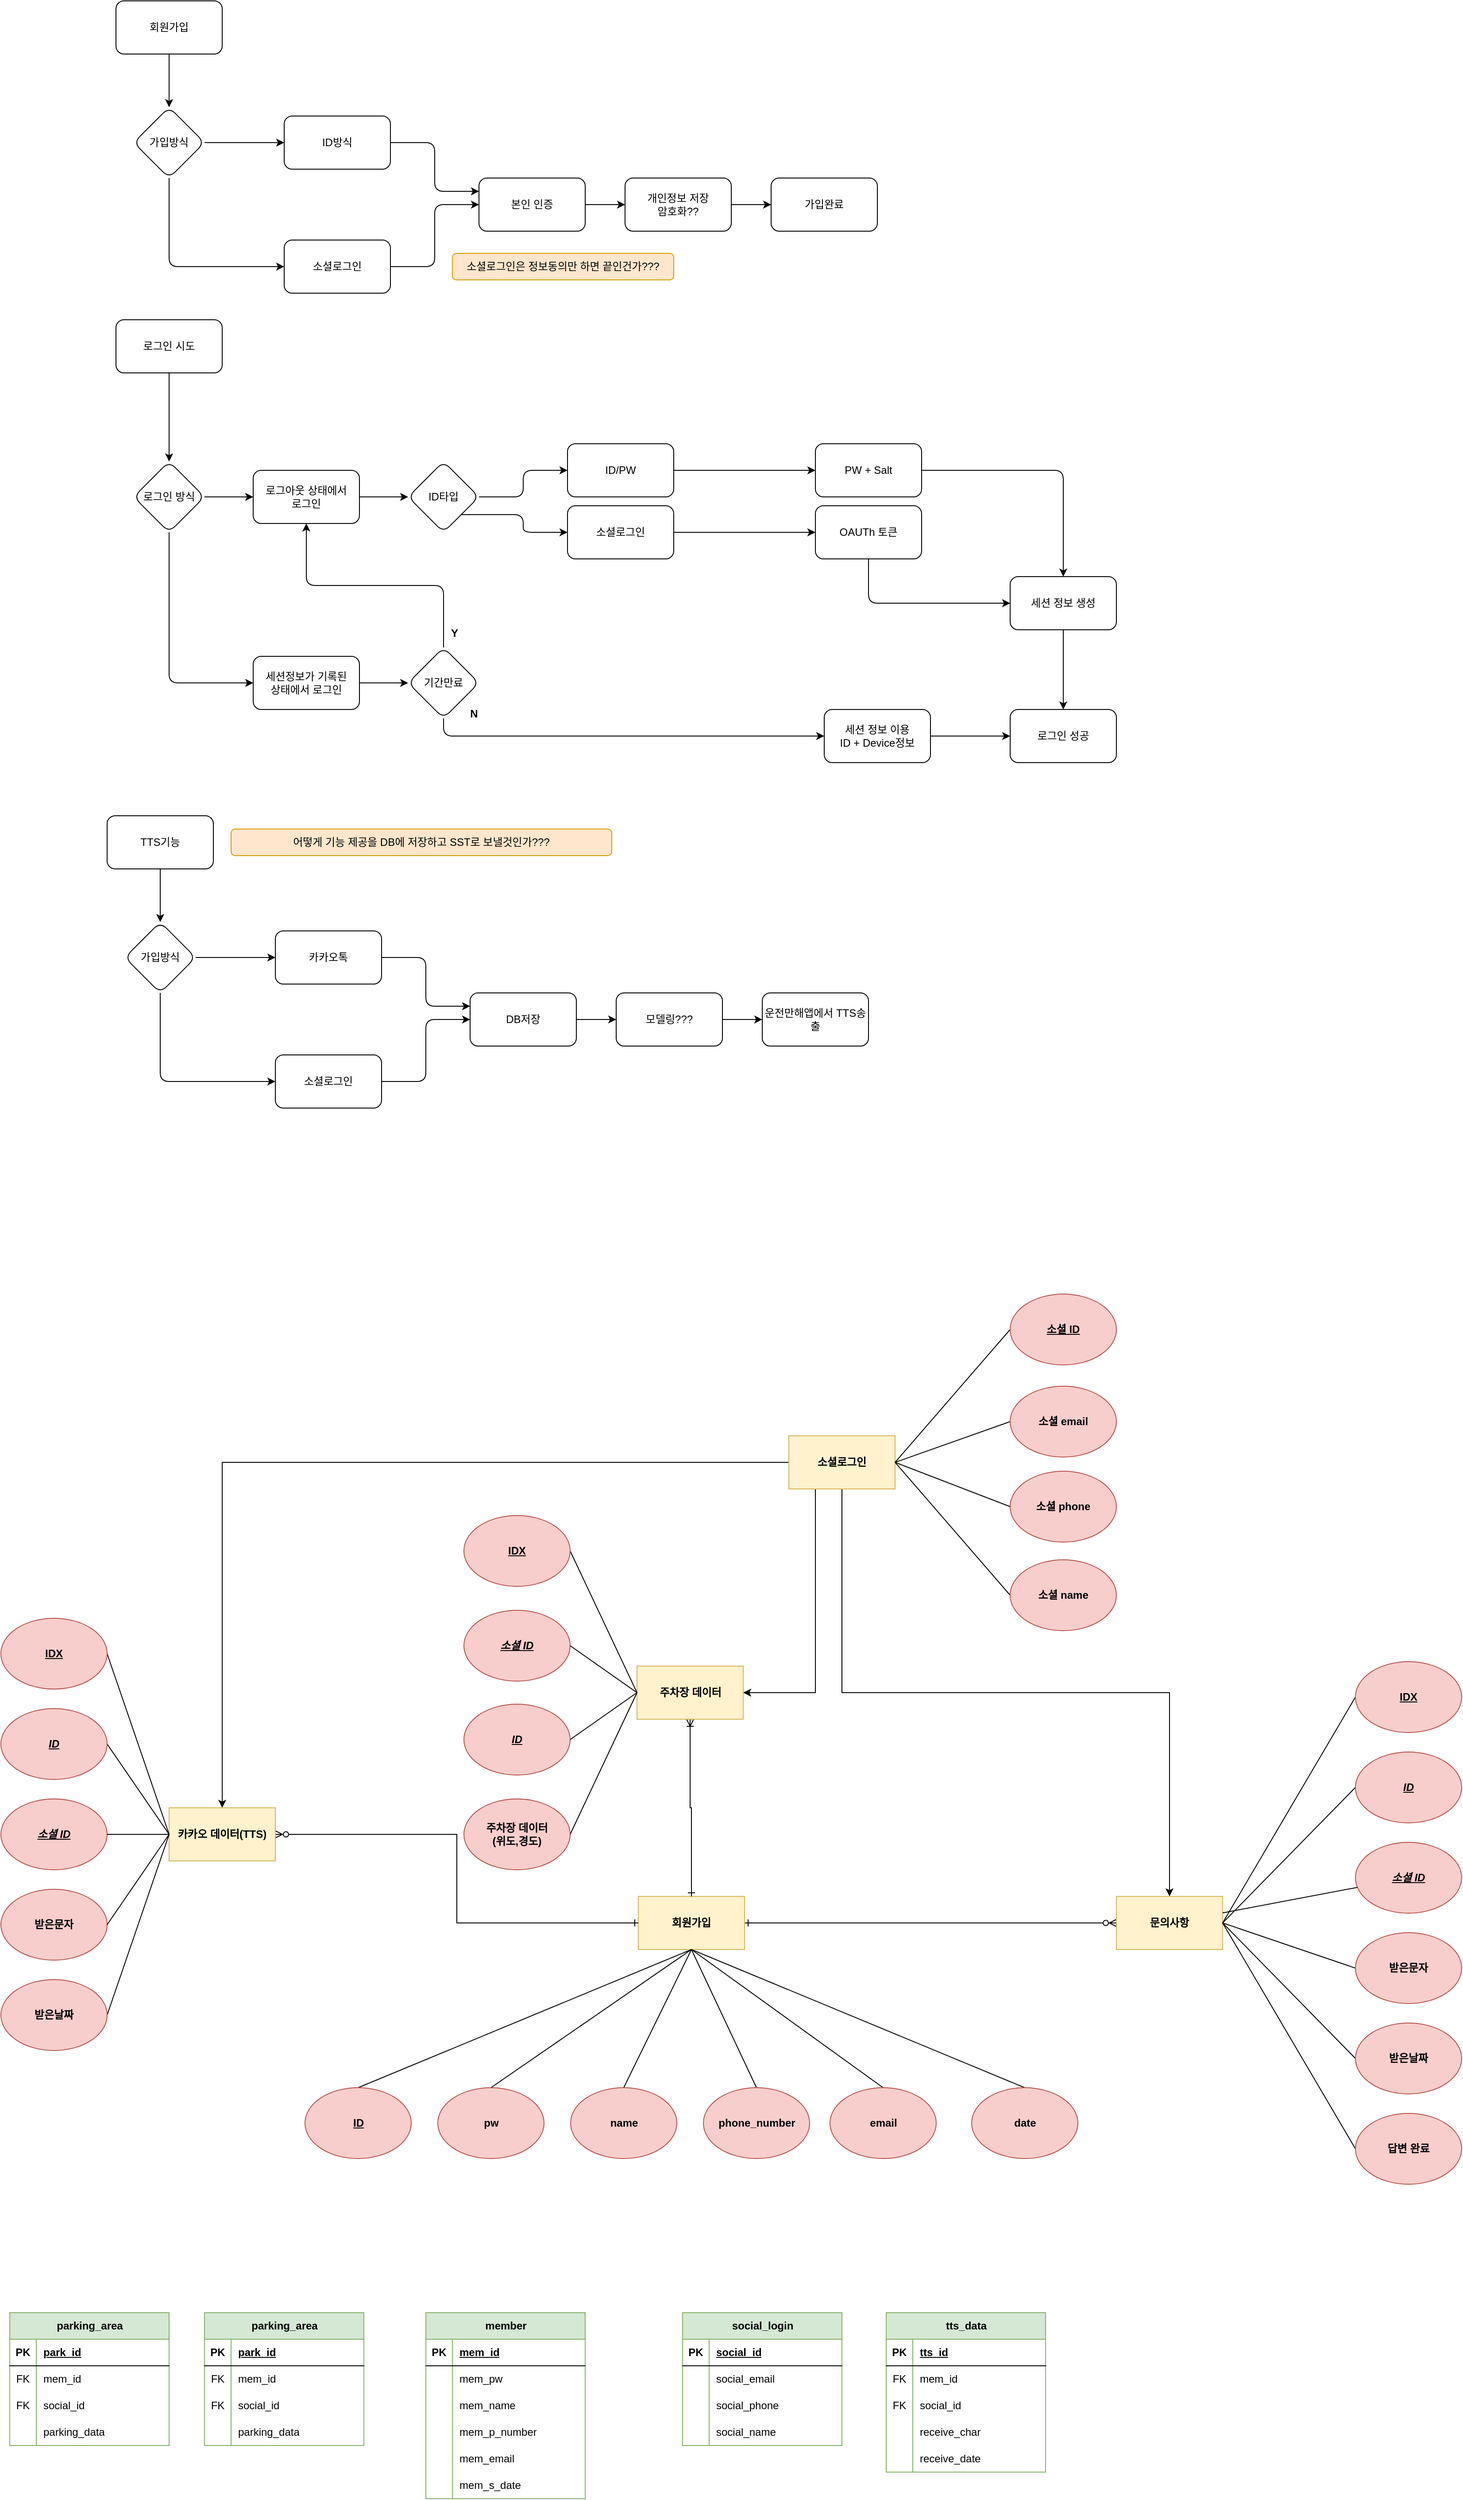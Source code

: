 <mxfile version="22.0.8" type="github">
  <diagram name="페이지-1" id="nFBD9s6tWVsPTREDaRuK">
    <mxGraphModel dx="2147" dy="748" grid="1" gridSize="10" guides="1" tooltips="1" connect="1" arrows="1" fold="1" page="1" pageScale="1" pageWidth="827" pageHeight="1169" math="0" shadow="0">
      <root>
        <mxCell id="0" />
        <mxCell id="1" parent="0" />
        <mxCell id="dYJ-gj-vIqTjsobfaYEh-63" value="" style="group" parent="1" vertex="1" connectable="0">
          <mxGeometry x="20" y="390" width="1130" height="500" as="geometry" />
        </mxCell>
        <mxCell id="dYJ-gj-vIqTjsobfaYEh-23" value="로그인 시도" style="rounded=1;whiteSpace=wrap;html=1;" parent="dYJ-gj-vIqTjsobfaYEh-63" vertex="1">
          <mxGeometry width="120" height="60" as="geometry" />
        </mxCell>
        <mxCell id="dYJ-gj-vIqTjsobfaYEh-24" value="ID타입" style="rhombus;whiteSpace=wrap;html=1;rounded=1;" parent="dYJ-gj-vIqTjsobfaYEh-63" vertex="1">
          <mxGeometry x="330" y="160" width="80" height="80" as="geometry" />
        </mxCell>
        <mxCell id="dYJ-gj-vIqTjsobfaYEh-45" style="edgeStyle=orthogonalEdgeStyle;rounded=1;orthogonalLoop=1;jettySize=auto;html=1;exitX=1;exitY=0.5;exitDx=0;exitDy=0;entryX=0;entryY=0.5;entryDx=0;entryDy=0;" parent="dYJ-gj-vIqTjsobfaYEh-63" source="dYJ-gj-vIqTjsobfaYEh-25" target="dYJ-gj-vIqTjsobfaYEh-24" edge="1">
          <mxGeometry relative="1" as="geometry" />
        </mxCell>
        <mxCell id="dYJ-gj-vIqTjsobfaYEh-25" value="로그아웃 상태에서 &lt;br&gt;로그인" style="rounded=1;whiteSpace=wrap;html=1;" parent="dYJ-gj-vIqTjsobfaYEh-63" vertex="1">
          <mxGeometry x="155" y="170" width="120" height="60" as="geometry" />
        </mxCell>
        <mxCell id="dYJ-gj-vIqTjsobfaYEh-26" value="세션정보가 기록된&lt;br&gt;상태에서 로그인" style="rounded=1;whiteSpace=wrap;html=1;" parent="dYJ-gj-vIqTjsobfaYEh-63" vertex="1">
          <mxGeometry x="155" y="380" width="120" height="60" as="geometry" />
        </mxCell>
        <mxCell id="dYJ-gj-vIqTjsobfaYEh-43" style="edgeStyle=orthogonalEdgeStyle;rounded=1;orthogonalLoop=1;jettySize=auto;html=1;exitX=1;exitY=0.5;exitDx=0;exitDy=0;entryX=0;entryY=0.5;entryDx=0;entryDy=0;" parent="dYJ-gj-vIqTjsobfaYEh-63" source="dYJ-gj-vIqTjsobfaYEh-27" target="dYJ-gj-vIqTjsobfaYEh-25" edge="1">
          <mxGeometry relative="1" as="geometry" />
        </mxCell>
        <mxCell id="dYJ-gj-vIqTjsobfaYEh-44" style="edgeStyle=orthogonalEdgeStyle;rounded=1;orthogonalLoop=1;jettySize=auto;html=1;exitX=0.5;exitY=1;exitDx=0;exitDy=0;entryX=0;entryY=0.5;entryDx=0;entryDy=0;" parent="dYJ-gj-vIqTjsobfaYEh-63" source="dYJ-gj-vIqTjsobfaYEh-27" target="dYJ-gj-vIqTjsobfaYEh-26" edge="1">
          <mxGeometry relative="1" as="geometry" />
        </mxCell>
        <mxCell id="dYJ-gj-vIqTjsobfaYEh-27" value="로그인 방식" style="rhombus;whiteSpace=wrap;html=1;rounded=1;" parent="dYJ-gj-vIqTjsobfaYEh-63" vertex="1">
          <mxGeometry x="20" y="160" width="80" height="80" as="geometry" />
        </mxCell>
        <mxCell id="dYJ-gj-vIqTjsobfaYEh-42" style="edgeStyle=orthogonalEdgeStyle;rounded=1;orthogonalLoop=1;jettySize=auto;html=1;exitX=0.5;exitY=1;exitDx=0;exitDy=0;entryX=0.5;entryY=0;entryDx=0;entryDy=0;" parent="dYJ-gj-vIqTjsobfaYEh-63" source="dYJ-gj-vIqTjsobfaYEh-23" target="dYJ-gj-vIqTjsobfaYEh-27" edge="1">
          <mxGeometry relative="1" as="geometry" />
        </mxCell>
        <mxCell id="dYJ-gj-vIqTjsobfaYEh-47" style="edgeStyle=orthogonalEdgeStyle;rounded=1;orthogonalLoop=1;jettySize=auto;html=1;exitX=0.5;exitY=0;exitDx=0;exitDy=0;entryX=0.5;entryY=1;entryDx=0;entryDy=0;" parent="dYJ-gj-vIqTjsobfaYEh-63" source="dYJ-gj-vIqTjsobfaYEh-30" target="dYJ-gj-vIqTjsobfaYEh-25" edge="1">
          <mxGeometry relative="1" as="geometry" />
        </mxCell>
        <mxCell id="dYJ-gj-vIqTjsobfaYEh-30" value="기간만료" style="rhombus;whiteSpace=wrap;html=1;rounded=1;" parent="dYJ-gj-vIqTjsobfaYEh-63" vertex="1">
          <mxGeometry x="330" y="370" width="80" height="80" as="geometry" />
        </mxCell>
        <mxCell id="dYJ-gj-vIqTjsobfaYEh-46" style="edgeStyle=orthogonalEdgeStyle;rounded=1;orthogonalLoop=1;jettySize=auto;html=1;exitX=1;exitY=0.5;exitDx=0;exitDy=0;entryX=0;entryY=0.5;entryDx=0;entryDy=0;" parent="dYJ-gj-vIqTjsobfaYEh-63" source="dYJ-gj-vIqTjsobfaYEh-26" target="dYJ-gj-vIqTjsobfaYEh-30" edge="1">
          <mxGeometry relative="1" as="geometry" />
        </mxCell>
        <mxCell id="dYJ-gj-vIqTjsobfaYEh-31" value="ID/PW" style="rounded=1;whiteSpace=wrap;html=1;" parent="dYJ-gj-vIqTjsobfaYEh-63" vertex="1">
          <mxGeometry x="510" y="140" width="120" height="60" as="geometry" />
        </mxCell>
        <mxCell id="dYJ-gj-vIqTjsobfaYEh-53" style="edgeStyle=orthogonalEdgeStyle;rounded=1;orthogonalLoop=1;jettySize=auto;html=1;exitX=1;exitY=0.5;exitDx=0;exitDy=0;entryX=0;entryY=0.5;entryDx=0;entryDy=0;" parent="dYJ-gj-vIqTjsobfaYEh-63" source="dYJ-gj-vIqTjsobfaYEh-24" target="dYJ-gj-vIqTjsobfaYEh-31" edge="1">
          <mxGeometry relative="1" as="geometry" />
        </mxCell>
        <mxCell id="dYJ-gj-vIqTjsobfaYEh-34" value="소셜로그인" style="rounded=1;whiteSpace=wrap;html=1;" parent="dYJ-gj-vIqTjsobfaYEh-63" vertex="1">
          <mxGeometry x="510" y="210" width="120" height="60" as="geometry" />
        </mxCell>
        <mxCell id="dYJ-gj-vIqTjsobfaYEh-54" style="edgeStyle=orthogonalEdgeStyle;rounded=1;orthogonalLoop=1;jettySize=auto;html=1;exitX=1;exitY=1;exitDx=0;exitDy=0;entryX=0;entryY=0.5;entryDx=0;entryDy=0;" parent="dYJ-gj-vIqTjsobfaYEh-63" source="dYJ-gj-vIqTjsobfaYEh-24" target="dYJ-gj-vIqTjsobfaYEh-34" edge="1">
          <mxGeometry relative="1" as="geometry" />
        </mxCell>
        <mxCell id="dYJ-gj-vIqTjsobfaYEh-35" value="OAUTh 토큰" style="rounded=1;whiteSpace=wrap;html=1;" parent="dYJ-gj-vIqTjsobfaYEh-63" vertex="1">
          <mxGeometry x="790" y="210" width="120" height="60" as="geometry" />
        </mxCell>
        <mxCell id="dYJ-gj-vIqTjsobfaYEh-56" style="edgeStyle=orthogonalEdgeStyle;rounded=1;orthogonalLoop=1;jettySize=auto;html=1;exitX=1;exitY=0.5;exitDx=0;exitDy=0;entryX=0;entryY=0.5;entryDx=0;entryDy=0;" parent="dYJ-gj-vIqTjsobfaYEh-63" source="dYJ-gj-vIqTjsobfaYEh-34" target="dYJ-gj-vIqTjsobfaYEh-35" edge="1">
          <mxGeometry relative="1" as="geometry" />
        </mxCell>
        <mxCell id="dYJ-gj-vIqTjsobfaYEh-36" value="PW + Salt" style="rounded=1;whiteSpace=wrap;html=1;" parent="dYJ-gj-vIqTjsobfaYEh-63" vertex="1">
          <mxGeometry x="790" y="140" width="120" height="60" as="geometry" />
        </mxCell>
        <mxCell id="dYJ-gj-vIqTjsobfaYEh-55" style="edgeStyle=orthogonalEdgeStyle;rounded=1;orthogonalLoop=1;jettySize=auto;html=1;exitX=1;exitY=0.5;exitDx=0;exitDy=0;entryX=0;entryY=0.5;entryDx=0;entryDy=0;" parent="dYJ-gj-vIqTjsobfaYEh-63" source="dYJ-gj-vIqTjsobfaYEh-31" target="dYJ-gj-vIqTjsobfaYEh-36" edge="1">
          <mxGeometry relative="1" as="geometry" />
        </mxCell>
        <mxCell id="dYJ-gj-vIqTjsobfaYEh-37" value="세션 정보 생성" style="rounded=1;whiteSpace=wrap;html=1;" parent="dYJ-gj-vIqTjsobfaYEh-63" vertex="1">
          <mxGeometry x="1010" y="290" width="120" height="60" as="geometry" />
        </mxCell>
        <mxCell id="dYJ-gj-vIqTjsobfaYEh-58" style="edgeStyle=orthogonalEdgeStyle;rounded=1;orthogonalLoop=1;jettySize=auto;html=1;exitX=0.5;exitY=1;exitDx=0;exitDy=0;entryX=0;entryY=0.5;entryDx=0;entryDy=0;" parent="dYJ-gj-vIqTjsobfaYEh-63" source="dYJ-gj-vIqTjsobfaYEh-35" target="dYJ-gj-vIqTjsobfaYEh-37" edge="1">
          <mxGeometry relative="1" as="geometry" />
        </mxCell>
        <mxCell id="dYJ-gj-vIqTjsobfaYEh-57" style="edgeStyle=orthogonalEdgeStyle;rounded=1;orthogonalLoop=1;jettySize=auto;html=1;exitX=1;exitY=0.5;exitDx=0;exitDy=0;" parent="dYJ-gj-vIqTjsobfaYEh-63" source="dYJ-gj-vIqTjsobfaYEh-36" target="dYJ-gj-vIqTjsobfaYEh-37" edge="1">
          <mxGeometry relative="1" as="geometry" />
        </mxCell>
        <mxCell id="dYJ-gj-vIqTjsobfaYEh-39" value="세션 정보 이용&lt;br&gt;ID + Device정보" style="rounded=1;whiteSpace=wrap;html=1;" parent="dYJ-gj-vIqTjsobfaYEh-63" vertex="1">
          <mxGeometry x="800" y="440" width="120" height="60" as="geometry" />
        </mxCell>
        <mxCell id="dYJ-gj-vIqTjsobfaYEh-52" style="edgeStyle=orthogonalEdgeStyle;rounded=1;orthogonalLoop=1;jettySize=auto;html=1;exitX=0.5;exitY=1;exitDx=0;exitDy=0;entryX=0;entryY=0.5;entryDx=0;entryDy=0;" parent="dYJ-gj-vIqTjsobfaYEh-63" source="dYJ-gj-vIqTjsobfaYEh-30" target="dYJ-gj-vIqTjsobfaYEh-39" edge="1">
          <mxGeometry relative="1" as="geometry" />
        </mxCell>
        <mxCell id="dYJ-gj-vIqTjsobfaYEh-41" value="로그인 성공" style="rounded=1;whiteSpace=wrap;html=1;" parent="dYJ-gj-vIqTjsobfaYEh-63" vertex="1">
          <mxGeometry x="1010" y="440" width="120" height="60" as="geometry" />
        </mxCell>
        <mxCell id="dYJ-gj-vIqTjsobfaYEh-62" style="edgeStyle=orthogonalEdgeStyle;rounded=0;orthogonalLoop=1;jettySize=auto;html=1;exitX=0.5;exitY=1;exitDx=0;exitDy=0;entryX=0.5;entryY=0;entryDx=0;entryDy=0;" parent="dYJ-gj-vIqTjsobfaYEh-63" source="dYJ-gj-vIqTjsobfaYEh-37" target="dYJ-gj-vIqTjsobfaYEh-41" edge="1">
          <mxGeometry relative="1" as="geometry" />
        </mxCell>
        <mxCell id="dYJ-gj-vIqTjsobfaYEh-61" style="edgeStyle=orthogonalEdgeStyle;rounded=0;orthogonalLoop=1;jettySize=auto;html=1;exitX=1;exitY=0.5;exitDx=0;exitDy=0;entryX=0;entryY=0.5;entryDx=0;entryDy=0;" parent="dYJ-gj-vIqTjsobfaYEh-63" source="dYJ-gj-vIqTjsobfaYEh-39" target="dYJ-gj-vIqTjsobfaYEh-41" edge="1">
          <mxGeometry relative="1" as="geometry" />
        </mxCell>
        <mxCell id="dYJ-gj-vIqTjsobfaYEh-50" value="Y" style="text;html=1;align=center;verticalAlign=middle;resizable=0;points=[];autosize=1;strokeColor=none;fillColor=none;fontStyle=1;rounded=1;" parent="dYJ-gj-vIqTjsobfaYEh-63" vertex="1">
          <mxGeometry x="367" y="339" width="30" height="30" as="geometry" />
        </mxCell>
        <mxCell id="dYJ-gj-vIqTjsobfaYEh-51" value="N" style="text;html=1;align=center;verticalAlign=middle;resizable=0;points=[];autosize=1;strokeColor=none;fillColor=none;fontStyle=1;rounded=1;" parent="dYJ-gj-vIqTjsobfaYEh-63" vertex="1">
          <mxGeometry x="389" y="430" width="30" height="30" as="geometry" />
        </mxCell>
        <mxCell id="dYJ-gj-vIqTjsobfaYEh-64" value="" style="group" parent="1" vertex="1" connectable="0">
          <mxGeometry x="20" y="30" width="860" height="330" as="geometry" />
        </mxCell>
        <mxCell id="dYJ-gj-vIqTjsobfaYEh-1" value="회원가입" style="rounded=1;whiteSpace=wrap;html=1;" parent="dYJ-gj-vIqTjsobfaYEh-64" vertex="1">
          <mxGeometry width="120" height="60" as="geometry" />
        </mxCell>
        <mxCell id="dYJ-gj-vIqTjsobfaYEh-2" value="가입방식" style="rhombus;whiteSpace=wrap;html=1;rounded=1;" parent="dYJ-gj-vIqTjsobfaYEh-64" vertex="1">
          <mxGeometry x="20" y="120" width="80" height="80" as="geometry" />
        </mxCell>
        <mxCell id="dYJ-gj-vIqTjsobfaYEh-12" style="edgeStyle=orthogonalEdgeStyle;rounded=1;orthogonalLoop=1;jettySize=auto;html=1;exitX=0.5;exitY=1;exitDx=0;exitDy=0;" parent="dYJ-gj-vIqTjsobfaYEh-64" source="dYJ-gj-vIqTjsobfaYEh-1" target="dYJ-gj-vIqTjsobfaYEh-2" edge="1">
          <mxGeometry relative="1" as="geometry" />
        </mxCell>
        <mxCell id="dYJ-gj-vIqTjsobfaYEh-3" value="ID방식" style="rounded=1;whiteSpace=wrap;html=1;" parent="dYJ-gj-vIqTjsobfaYEh-64" vertex="1">
          <mxGeometry x="190" y="130" width="120" height="60" as="geometry" />
        </mxCell>
        <mxCell id="dYJ-gj-vIqTjsobfaYEh-13" style="edgeStyle=orthogonalEdgeStyle;rounded=1;orthogonalLoop=1;jettySize=auto;html=1;exitX=1;exitY=0.5;exitDx=0;exitDy=0;entryX=0;entryY=0.5;entryDx=0;entryDy=0;" parent="dYJ-gj-vIqTjsobfaYEh-64" source="dYJ-gj-vIqTjsobfaYEh-2" target="dYJ-gj-vIqTjsobfaYEh-3" edge="1">
          <mxGeometry relative="1" as="geometry" />
        </mxCell>
        <mxCell id="dYJ-gj-vIqTjsobfaYEh-4" value="소셜로그인" style="rounded=1;whiteSpace=wrap;html=1;" parent="dYJ-gj-vIqTjsobfaYEh-64" vertex="1">
          <mxGeometry x="190" y="270" width="120" height="60" as="geometry" />
        </mxCell>
        <mxCell id="dYJ-gj-vIqTjsobfaYEh-14" style="edgeStyle=orthogonalEdgeStyle;rounded=1;orthogonalLoop=1;jettySize=auto;html=1;exitX=0.5;exitY=1;exitDx=0;exitDy=0;entryX=0;entryY=0.5;entryDx=0;entryDy=0;" parent="dYJ-gj-vIqTjsobfaYEh-64" source="dYJ-gj-vIqTjsobfaYEh-2" target="dYJ-gj-vIqTjsobfaYEh-4" edge="1">
          <mxGeometry relative="1" as="geometry" />
        </mxCell>
        <mxCell id="dYJ-gj-vIqTjsobfaYEh-5" value="본인 인증" style="rounded=1;whiteSpace=wrap;html=1;" parent="dYJ-gj-vIqTjsobfaYEh-64" vertex="1">
          <mxGeometry x="410" y="200" width="120" height="60" as="geometry" />
        </mxCell>
        <mxCell id="dYJ-gj-vIqTjsobfaYEh-15" style="edgeStyle=orthogonalEdgeStyle;rounded=1;orthogonalLoop=1;jettySize=auto;html=1;exitX=1;exitY=0.5;exitDx=0;exitDy=0;entryX=0;entryY=0.25;entryDx=0;entryDy=0;" parent="dYJ-gj-vIqTjsobfaYEh-64" source="dYJ-gj-vIqTjsobfaYEh-3" target="dYJ-gj-vIqTjsobfaYEh-5" edge="1">
          <mxGeometry relative="1" as="geometry" />
        </mxCell>
        <mxCell id="dYJ-gj-vIqTjsobfaYEh-16" style="edgeStyle=orthogonalEdgeStyle;rounded=1;orthogonalLoop=1;jettySize=auto;html=1;exitX=1;exitY=0.5;exitDx=0;exitDy=0;entryX=0;entryY=0.5;entryDx=0;entryDy=0;" parent="dYJ-gj-vIqTjsobfaYEh-64" source="dYJ-gj-vIqTjsobfaYEh-4" target="dYJ-gj-vIqTjsobfaYEh-5" edge="1">
          <mxGeometry relative="1" as="geometry" />
        </mxCell>
        <mxCell id="dYJ-gj-vIqTjsobfaYEh-6" value="개인정보 저장&lt;br&gt;암호화??" style="rounded=1;whiteSpace=wrap;html=1;" parent="dYJ-gj-vIqTjsobfaYEh-64" vertex="1">
          <mxGeometry x="575" y="200" width="120" height="60" as="geometry" />
        </mxCell>
        <mxCell id="dYJ-gj-vIqTjsobfaYEh-17" style="edgeStyle=orthogonalEdgeStyle;rounded=1;orthogonalLoop=1;jettySize=auto;html=1;exitX=1;exitY=0.5;exitDx=0;exitDy=0;entryX=0;entryY=0.5;entryDx=0;entryDy=0;" parent="dYJ-gj-vIqTjsobfaYEh-64" source="dYJ-gj-vIqTjsobfaYEh-5" target="dYJ-gj-vIqTjsobfaYEh-6" edge="1">
          <mxGeometry relative="1" as="geometry" />
        </mxCell>
        <mxCell id="dYJ-gj-vIqTjsobfaYEh-7" value="가입완료" style="rounded=1;whiteSpace=wrap;html=1;" parent="dYJ-gj-vIqTjsobfaYEh-64" vertex="1">
          <mxGeometry x="740" y="200" width="120" height="60" as="geometry" />
        </mxCell>
        <mxCell id="dYJ-gj-vIqTjsobfaYEh-18" style="edgeStyle=orthogonalEdgeStyle;rounded=1;orthogonalLoop=1;jettySize=auto;html=1;exitX=1;exitY=0.5;exitDx=0;exitDy=0;entryX=0;entryY=0.5;entryDx=0;entryDy=0;" parent="dYJ-gj-vIqTjsobfaYEh-64" source="dYJ-gj-vIqTjsobfaYEh-6" target="dYJ-gj-vIqTjsobfaYEh-7" edge="1">
          <mxGeometry relative="1" as="geometry" />
        </mxCell>
        <mxCell id="dYJ-gj-vIqTjsobfaYEh-8" style="edgeStyle=orthogonalEdgeStyle;rounded=1;orthogonalLoop=1;jettySize=auto;html=1;exitX=0.5;exitY=1;exitDx=0;exitDy=0;" parent="dYJ-gj-vIqTjsobfaYEh-64" source="dYJ-gj-vIqTjsobfaYEh-6" target="dYJ-gj-vIqTjsobfaYEh-6" edge="1">
          <mxGeometry relative="1" as="geometry" />
        </mxCell>
        <mxCell id="dYJ-gj-vIqTjsobfaYEh-19" value="소셜로그인은 정보동의만 하면 끝인건가???" style="text;html=1;strokeColor=#d79b00;fillColor=#ffe6cc;align=center;verticalAlign=middle;whiteSpace=wrap;rounded=1;" parent="dYJ-gj-vIqTjsobfaYEh-64" vertex="1">
          <mxGeometry x="380" y="285" width="250" height="30" as="geometry" />
        </mxCell>
        <mxCell id="FpqyPyuLQlU0UKHhYTCx-2" value="TTS기능" style="rounded=1;whiteSpace=wrap;html=1;" parent="1" vertex="1">
          <mxGeometry x="10" y="950" width="120" height="60" as="geometry" />
        </mxCell>
        <mxCell id="FpqyPyuLQlU0UKHhYTCx-3" value="가입방식" style="rhombus;whiteSpace=wrap;html=1;rounded=1;" parent="1" vertex="1">
          <mxGeometry x="30" y="1070" width="80" height="80" as="geometry" />
        </mxCell>
        <mxCell id="FpqyPyuLQlU0UKHhYTCx-4" style="edgeStyle=orthogonalEdgeStyle;rounded=1;orthogonalLoop=1;jettySize=auto;html=1;exitX=0.5;exitY=1;exitDx=0;exitDy=0;" parent="1" source="FpqyPyuLQlU0UKHhYTCx-2" target="FpqyPyuLQlU0UKHhYTCx-3" edge="1">
          <mxGeometry relative="1" as="geometry" />
        </mxCell>
        <mxCell id="FpqyPyuLQlU0UKHhYTCx-5" value="카카오톡" style="rounded=1;whiteSpace=wrap;html=1;" parent="1" vertex="1">
          <mxGeometry x="200" y="1080" width="120" height="60" as="geometry" />
        </mxCell>
        <mxCell id="FpqyPyuLQlU0UKHhYTCx-6" style="edgeStyle=orthogonalEdgeStyle;rounded=1;orthogonalLoop=1;jettySize=auto;html=1;exitX=1;exitY=0.5;exitDx=0;exitDy=0;entryX=0;entryY=0.5;entryDx=0;entryDy=0;" parent="1" source="FpqyPyuLQlU0UKHhYTCx-3" target="FpqyPyuLQlU0UKHhYTCx-5" edge="1">
          <mxGeometry relative="1" as="geometry" />
        </mxCell>
        <mxCell id="FpqyPyuLQlU0UKHhYTCx-7" value="소셜로그인" style="rounded=1;whiteSpace=wrap;html=1;" parent="1" vertex="1">
          <mxGeometry x="200" y="1220" width="120" height="60" as="geometry" />
        </mxCell>
        <mxCell id="FpqyPyuLQlU0UKHhYTCx-8" style="edgeStyle=orthogonalEdgeStyle;rounded=1;orthogonalLoop=1;jettySize=auto;html=1;exitX=0.5;exitY=1;exitDx=0;exitDy=0;entryX=0;entryY=0.5;entryDx=0;entryDy=0;" parent="1" source="FpqyPyuLQlU0UKHhYTCx-3" target="FpqyPyuLQlU0UKHhYTCx-7" edge="1">
          <mxGeometry relative="1" as="geometry" />
        </mxCell>
        <mxCell id="FpqyPyuLQlU0UKHhYTCx-9" value="DB저장" style="rounded=1;whiteSpace=wrap;html=1;" parent="1" vertex="1">
          <mxGeometry x="420" y="1150" width="120" height="60" as="geometry" />
        </mxCell>
        <mxCell id="FpqyPyuLQlU0UKHhYTCx-10" style="edgeStyle=orthogonalEdgeStyle;rounded=1;orthogonalLoop=1;jettySize=auto;html=1;exitX=1;exitY=0.5;exitDx=0;exitDy=0;entryX=0;entryY=0.25;entryDx=0;entryDy=0;" parent="1" source="FpqyPyuLQlU0UKHhYTCx-5" target="FpqyPyuLQlU0UKHhYTCx-9" edge="1">
          <mxGeometry relative="1" as="geometry" />
        </mxCell>
        <mxCell id="FpqyPyuLQlU0UKHhYTCx-11" style="edgeStyle=orthogonalEdgeStyle;rounded=1;orthogonalLoop=1;jettySize=auto;html=1;exitX=1;exitY=0.5;exitDx=0;exitDy=0;entryX=0;entryY=0.5;entryDx=0;entryDy=0;" parent="1" source="FpqyPyuLQlU0UKHhYTCx-7" target="FpqyPyuLQlU0UKHhYTCx-9" edge="1">
          <mxGeometry relative="1" as="geometry" />
        </mxCell>
        <mxCell id="FpqyPyuLQlU0UKHhYTCx-12" value="모델링???" style="rounded=1;whiteSpace=wrap;html=1;" parent="1" vertex="1">
          <mxGeometry x="585" y="1150" width="120" height="60" as="geometry" />
        </mxCell>
        <mxCell id="FpqyPyuLQlU0UKHhYTCx-13" style="edgeStyle=orthogonalEdgeStyle;rounded=1;orthogonalLoop=1;jettySize=auto;html=1;exitX=1;exitY=0.5;exitDx=0;exitDy=0;entryX=0;entryY=0.5;entryDx=0;entryDy=0;" parent="1" source="FpqyPyuLQlU0UKHhYTCx-9" target="FpqyPyuLQlU0UKHhYTCx-12" edge="1">
          <mxGeometry relative="1" as="geometry" />
        </mxCell>
        <mxCell id="FpqyPyuLQlU0UKHhYTCx-14" value="운전만해앱에서 TTS송출" style="rounded=1;whiteSpace=wrap;html=1;" parent="1" vertex="1">
          <mxGeometry x="750" y="1150" width="120" height="60" as="geometry" />
        </mxCell>
        <mxCell id="FpqyPyuLQlU0UKHhYTCx-15" style="edgeStyle=orthogonalEdgeStyle;rounded=1;orthogonalLoop=1;jettySize=auto;html=1;exitX=1;exitY=0.5;exitDx=0;exitDy=0;entryX=0;entryY=0.5;entryDx=0;entryDy=0;" parent="1" source="FpqyPyuLQlU0UKHhYTCx-12" target="FpqyPyuLQlU0UKHhYTCx-14" edge="1">
          <mxGeometry relative="1" as="geometry" />
        </mxCell>
        <mxCell id="FpqyPyuLQlU0UKHhYTCx-16" style="edgeStyle=orthogonalEdgeStyle;rounded=1;orthogonalLoop=1;jettySize=auto;html=1;exitX=0.5;exitY=1;exitDx=0;exitDy=0;" parent="1" source="FpqyPyuLQlU0UKHhYTCx-12" target="FpqyPyuLQlU0UKHhYTCx-12" edge="1">
          <mxGeometry relative="1" as="geometry" />
        </mxCell>
        <mxCell id="FpqyPyuLQlU0UKHhYTCx-17" value="어떻게 기능 제공을 DB에 저장하고 SST로 보낼것인가???" style="text;html=1;strokeColor=#d79b00;fillColor=#ffe6cc;align=center;verticalAlign=middle;whiteSpace=wrap;rounded=1;" parent="1" vertex="1">
          <mxGeometry x="150" y="965" width="430" height="30" as="geometry" />
        </mxCell>
        <mxCell id="do47OvE6yfJh2-mmYVaZ-55" style="edgeStyle=orthogonalEdgeStyle;rounded=0;orthogonalLoop=1;jettySize=auto;html=1;exitX=1;exitY=0.5;exitDx=0;exitDy=0;entryX=0;entryY=0.5;entryDx=0;entryDy=0;endArrow=ERzeroToMany;endFill=0;startArrow=ERone;startFill=0;" edge="1" parent="1" source="do47OvE6yfJh2-mmYVaZ-19" target="do47OvE6yfJh2-mmYVaZ-22">
          <mxGeometry relative="1" as="geometry" />
        </mxCell>
        <mxCell id="do47OvE6yfJh2-mmYVaZ-19" value="회원가입" style="rounded=0;whiteSpace=wrap;html=1;fillColor=#fff2cc;strokeColor=#d6b656;fontStyle=1" vertex="1" parent="1">
          <mxGeometry x="610" y="2170" width="120" height="60" as="geometry" />
        </mxCell>
        <mxCell id="do47OvE6yfJh2-mmYVaZ-75" style="rounded=0;orthogonalLoop=1;jettySize=auto;html=1;exitX=0.5;exitY=0;exitDx=0;exitDy=0;entryX=0.5;entryY=1;entryDx=0;entryDy=0;endArrow=none;endFill=0;" edge="1" parent="1" source="do47OvE6yfJh2-mmYVaZ-28" target="do47OvE6yfJh2-mmYVaZ-19">
          <mxGeometry relative="1" as="geometry" />
        </mxCell>
        <mxCell id="do47OvE6yfJh2-mmYVaZ-28" value="ID" style="ellipse;whiteSpace=wrap;html=1;fillColor=#f8cecc;strokeColor=#b85450;fontStyle=5;flipV=1;flipH=0;" vertex="1" parent="1">
          <mxGeometry x="233.5" y="2386" width="120" height="80" as="geometry" />
        </mxCell>
        <mxCell id="do47OvE6yfJh2-mmYVaZ-77" style="rounded=0;orthogonalLoop=1;jettySize=auto;html=1;exitX=0.5;exitY=0;exitDx=0;exitDy=0;entryX=0.5;entryY=1;entryDx=0;entryDy=0;endArrow=none;endFill=0;" edge="1" parent="1" source="do47OvE6yfJh2-mmYVaZ-31" target="do47OvE6yfJh2-mmYVaZ-19">
          <mxGeometry relative="1" as="geometry" />
        </mxCell>
        <mxCell id="do47OvE6yfJh2-mmYVaZ-31" value="pw" style="ellipse;whiteSpace=wrap;html=1;fillColor=#f8cecc;strokeColor=#b85450;fontStyle=1;flipV=1;flipH=0;" vertex="1" parent="1">
          <mxGeometry x="383.5" y="2386" width="120" height="80" as="geometry" />
        </mxCell>
        <mxCell id="do47OvE6yfJh2-mmYVaZ-79" style="rounded=0;orthogonalLoop=1;jettySize=auto;html=1;exitX=0.5;exitY=0;exitDx=0;exitDy=0;entryX=0.5;entryY=1;entryDx=0;entryDy=0;endArrow=none;endFill=0;" edge="1" parent="1" source="do47OvE6yfJh2-mmYVaZ-32" target="do47OvE6yfJh2-mmYVaZ-19">
          <mxGeometry relative="1" as="geometry" />
        </mxCell>
        <mxCell id="do47OvE6yfJh2-mmYVaZ-32" value="name" style="ellipse;whiteSpace=wrap;html=1;fillColor=#f8cecc;strokeColor=#b85450;fontStyle=1;flipV=1;flipH=0;" vertex="1" parent="1">
          <mxGeometry x="533.5" y="2386" width="120" height="80" as="geometry" />
        </mxCell>
        <mxCell id="do47OvE6yfJh2-mmYVaZ-80" style="rounded=0;orthogonalLoop=1;jettySize=auto;html=1;exitX=0.5;exitY=0;exitDx=0;exitDy=0;entryX=0.5;entryY=1;entryDx=0;entryDy=0;endArrow=none;endFill=0;" edge="1" parent="1" source="do47OvE6yfJh2-mmYVaZ-33" target="do47OvE6yfJh2-mmYVaZ-19">
          <mxGeometry relative="1" as="geometry" />
        </mxCell>
        <mxCell id="do47OvE6yfJh2-mmYVaZ-33" value="phone_number" style="ellipse;whiteSpace=wrap;html=1;fillColor=#f8cecc;strokeColor=#b85450;fontStyle=1;flipV=1;flipH=0;" vertex="1" parent="1">
          <mxGeometry x="683.5" y="2386" width="120" height="80" as="geometry" />
        </mxCell>
        <mxCell id="do47OvE6yfJh2-mmYVaZ-81" style="rounded=0;orthogonalLoop=1;jettySize=auto;html=1;exitX=0.5;exitY=0;exitDx=0;exitDy=0;entryX=0.5;entryY=1;entryDx=0;entryDy=0;endArrow=none;endFill=0;" edge="1" parent="1" source="do47OvE6yfJh2-mmYVaZ-34" target="do47OvE6yfJh2-mmYVaZ-19">
          <mxGeometry relative="1" as="geometry" />
        </mxCell>
        <mxCell id="do47OvE6yfJh2-mmYVaZ-34" value="email" style="ellipse;whiteSpace=wrap;html=1;fillColor=#f8cecc;strokeColor=#b85450;fontStyle=1;flipV=1;flipH=0;" vertex="1" parent="1">
          <mxGeometry x="826.5" y="2386" width="120" height="80" as="geometry" />
        </mxCell>
        <mxCell id="do47OvE6yfJh2-mmYVaZ-82" style="rounded=0;orthogonalLoop=1;jettySize=auto;html=1;exitX=0.5;exitY=0;exitDx=0;exitDy=0;entryX=0.5;entryY=1;entryDx=0;entryDy=0;endArrow=none;endFill=0;" edge="1" parent="1" source="do47OvE6yfJh2-mmYVaZ-35" target="do47OvE6yfJh2-mmYVaZ-19">
          <mxGeometry relative="1" as="geometry" />
        </mxCell>
        <mxCell id="do47OvE6yfJh2-mmYVaZ-35" value="date" style="ellipse;whiteSpace=wrap;html=1;fillColor=#f8cecc;strokeColor=#b85450;fontStyle=1;flipV=1;flipH=0;" vertex="1" parent="1">
          <mxGeometry x="986.5" y="2386" width="120" height="80" as="geometry" />
        </mxCell>
        <mxCell id="do47OvE6yfJh2-mmYVaZ-66" style="edgeStyle=orthogonalEdgeStyle;rounded=0;orthogonalLoop=1;jettySize=auto;html=1;exitX=0.5;exitY=1;exitDx=0;exitDy=0;entryX=0.5;entryY=0;entryDx=0;entryDy=0;startArrow=ERoneToMany;startFill=0;endArrow=ERone;endFill=0;" edge="1" parent="1" source="do47OvE6yfJh2-mmYVaZ-21" target="do47OvE6yfJh2-mmYVaZ-19">
          <mxGeometry relative="1" as="geometry" />
        </mxCell>
        <mxCell id="do47OvE6yfJh2-mmYVaZ-67" style="edgeStyle=orthogonalEdgeStyle;rounded=0;orthogonalLoop=1;jettySize=auto;html=1;exitX=1;exitY=0.5;exitDx=0;exitDy=0;entryX=0;entryY=0.5;entryDx=0;entryDy=0;startArrow=ERzeroToMany;startFill=0;endArrow=ERone;endFill=0;" edge="1" parent="1" source="do47OvE6yfJh2-mmYVaZ-20" target="do47OvE6yfJh2-mmYVaZ-19">
          <mxGeometry relative="1" as="geometry" />
        </mxCell>
        <mxCell id="do47OvE6yfJh2-mmYVaZ-88" style="edgeStyle=orthogonalEdgeStyle;rounded=0;orthogonalLoop=1;jettySize=auto;html=1;exitX=0;exitY=0.5;exitDx=0;exitDy=0;entryX=0.5;entryY=0;entryDx=0;entryDy=0;" edge="1" parent="1" source="do47OvE6yfJh2-mmYVaZ-23" target="do47OvE6yfJh2-mmYVaZ-20">
          <mxGeometry relative="1" as="geometry" />
        </mxCell>
        <mxCell id="do47OvE6yfJh2-mmYVaZ-89" style="edgeStyle=orthogonalEdgeStyle;rounded=0;orthogonalLoop=1;jettySize=auto;html=1;exitX=0.25;exitY=1;exitDx=0;exitDy=0;entryX=1;entryY=0.5;entryDx=0;entryDy=0;" edge="1" parent="1" source="do47OvE6yfJh2-mmYVaZ-23" target="do47OvE6yfJh2-mmYVaZ-21">
          <mxGeometry relative="1" as="geometry" />
        </mxCell>
        <mxCell id="do47OvE6yfJh2-mmYVaZ-90" style="edgeStyle=orthogonalEdgeStyle;rounded=0;orthogonalLoop=1;jettySize=auto;html=1;exitX=0.5;exitY=1;exitDx=0;exitDy=0;entryX=0.5;entryY=0;entryDx=0;entryDy=0;" edge="1" parent="1" source="do47OvE6yfJh2-mmYVaZ-23" target="do47OvE6yfJh2-mmYVaZ-22">
          <mxGeometry relative="1" as="geometry" />
        </mxCell>
        <mxCell id="do47OvE6yfJh2-mmYVaZ-93" value="" style="group" vertex="1" connectable="0" parent="1">
          <mxGeometry x="-110" y="1856" width="310" height="488" as="geometry" />
        </mxCell>
        <mxCell id="do47OvE6yfJh2-mmYVaZ-91" value="&lt;i&gt;소셜 ID&lt;/i&gt;" style="ellipse;whiteSpace=wrap;html=1;fillColor=#f8cecc;strokeColor=#b85450;fontStyle=5;flipV=0;" vertex="1" parent="do47OvE6yfJh2-mmYVaZ-93">
          <mxGeometry y="204" width="120" height="80" as="geometry" />
        </mxCell>
        <mxCell id="do47OvE6yfJh2-mmYVaZ-20" value="카카오 데이터(TTS)" style="rounded=0;whiteSpace=wrap;html=1;fillColor=#fff2cc;strokeColor=#d6b656;fontStyle=1" vertex="1" parent="do47OvE6yfJh2-mmYVaZ-93">
          <mxGeometry x="190" y="214" width="120" height="60" as="geometry" />
        </mxCell>
        <mxCell id="do47OvE6yfJh2-mmYVaZ-92" style="rounded=0;orthogonalLoop=1;jettySize=auto;html=1;exitX=1;exitY=0.5;exitDx=0;exitDy=0;entryX=0;entryY=0.5;entryDx=0;entryDy=0;endArrow=none;endFill=0;" edge="1" parent="do47OvE6yfJh2-mmYVaZ-93" source="do47OvE6yfJh2-mmYVaZ-91" target="do47OvE6yfJh2-mmYVaZ-20">
          <mxGeometry relative="1" as="geometry" />
        </mxCell>
        <mxCell id="do47OvE6yfJh2-mmYVaZ-57" style="rounded=0;orthogonalLoop=1;jettySize=auto;html=1;exitX=1;exitY=0.5;exitDx=0;exitDy=0;entryX=0;entryY=0.5;entryDx=0;entryDy=0;endArrow=none;endFill=0;" edge="1" parent="do47OvE6yfJh2-mmYVaZ-93" source="do47OvE6yfJh2-mmYVaZ-37" target="do47OvE6yfJh2-mmYVaZ-20">
          <mxGeometry relative="1" as="geometry" />
        </mxCell>
        <mxCell id="do47OvE6yfJh2-mmYVaZ-37" value="IDX" style="ellipse;whiteSpace=wrap;html=1;fillColor=#f8cecc;strokeColor=#b85450;fontStyle=5;flipV=0;" vertex="1" parent="do47OvE6yfJh2-mmYVaZ-93">
          <mxGeometry width="120" height="80" as="geometry" />
        </mxCell>
        <mxCell id="do47OvE6yfJh2-mmYVaZ-58" style="rounded=0;orthogonalLoop=1;jettySize=auto;html=1;exitX=1;exitY=0.5;exitDx=0;exitDy=0;entryX=0;entryY=0.5;entryDx=0;entryDy=0;endArrow=none;endFill=0;" edge="1" parent="do47OvE6yfJh2-mmYVaZ-93" source="do47OvE6yfJh2-mmYVaZ-38" target="do47OvE6yfJh2-mmYVaZ-20">
          <mxGeometry relative="1" as="geometry" />
        </mxCell>
        <mxCell id="do47OvE6yfJh2-mmYVaZ-38" value="&lt;i&gt;&lt;u&gt;ID&lt;/u&gt;&lt;/i&gt;" style="ellipse;whiteSpace=wrap;html=1;fillColor=#f8cecc;strokeColor=#b85450;fontStyle=1;flipV=0;" vertex="1" parent="do47OvE6yfJh2-mmYVaZ-93">
          <mxGeometry y="102" width="120" height="80" as="geometry" />
        </mxCell>
        <mxCell id="do47OvE6yfJh2-mmYVaZ-39" value="받은문자" style="ellipse;whiteSpace=wrap;html=1;fillColor=#f8cecc;strokeColor=#b85450;fontStyle=1;flipV=0;" vertex="1" parent="do47OvE6yfJh2-mmYVaZ-93">
          <mxGeometry y="306" width="120" height="80" as="geometry" />
        </mxCell>
        <mxCell id="do47OvE6yfJh2-mmYVaZ-60" style="rounded=0;orthogonalLoop=1;jettySize=auto;html=1;exitX=1;exitY=0.5;exitDx=0;exitDy=0;entryX=0;entryY=0.5;entryDx=0;entryDy=0;endArrow=none;endFill=0;" edge="1" parent="do47OvE6yfJh2-mmYVaZ-93" source="do47OvE6yfJh2-mmYVaZ-40" target="do47OvE6yfJh2-mmYVaZ-20">
          <mxGeometry relative="1" as="geometry" />
        </mxCell>
        <mxCell id="do47OvE6yfJh2-mmYVaZ-40" value="받은날짜" style="ellipse;whiteSpace=wrap;html=1;fillColor=#f8cecc;strokeColor=#b85450;fontStyle=1;flipV=0;" vertex="1" parent="do47OvE6yfJh2-mmYVaZ-93">
          <mxGeometry y="408" width="120" height="80" as="geometry" />
        </mxCell>
        <mxCell id="do47OvE6yfJh2-mmYVaZ-59" style="rounded=0;orthogonalLoop=1;jettySize=auto;html=1;exitX=1;exitY=0.5;exitDx=0;exitDy=0;entryX=0;entryY=0.5;entryDx=0;entryDy=0;endArrow=none;endFill=0;" edge="1" parent="do47OvE6yfJh2-mmYVaZ-93" source="do47OvE6yfJh2-mmYVaZ-39" target="do47OvE6yfJh2-mmYVaZ-20">
          <mxGeometry relative="1" as="geometry">
            <mxPoint x="170" y="294" as="sourcePoint" />
            <mxPoint x="210" y="354" as="targetPoint" />
          </mxGeometry>
        </mxCell>
        <mxCell id="do47OvE6yfJh2-mmYVaZ-98" value="" style="group" vertex="1" connectable="0" parent="1">
          <mxGeometry x="413" y="1740" width="315.5" height="400" as="geometry" />
        </mxCell>
        <mxCell id="do47OvE6yfJh2-mmYVaZ-94" value="&lt;i&gt;소셜 ID&lt;/i&gt;" style="ellipse;whiteSpace=wrap;html=1;fillColor=#f8cecc;strokeColor=#b85450;fontStyle=5;flipV=0;" vertex="1" parent="do47OvE6yfJh2-mmYVaZ-98">
          <mxGeometry y="107" width="120" height="80" as="geometry" />
        </mxCell>
        <mxCell id="do47OvE6yfJh2-mmYVaZ-21" value="주차장 데이터" style="rounded=0;whiteSpace=wrap;html=1;fillColor=#fff2cc;strokeColor=#d6b656;fontStyle=1" vertex="1" parent="do47OvE6yfJh2-mmYVaZ-98">
          <mxGeometry x="195.5" y="170" width="120" height="60" as="geometry" />
        </mxCell>
        <mxCell id="do47OvE6yfJh2-mmYVaZ-97" style="rounded=0;orthogonalLoop=1;jettySize=auto;html=1;exitX=1;exitY=0.5;exitDx=0;exitDy=0;entryX=0;entryY=0.5;entryDx=0;entryDy=0;endArrow=none;endFill=0;" edge="1" parent="do47OvE6yfJh2-mmYVaZ-98" source="do47OvE6yfJh2-mmYVaZ-94" target="do47OvE6yfJh2-mmYVaZ-21">
          <mxGeometry relative="1" as="geometry" />
        </mxCell>
        <mxCell id="do47OvE6yfJh2-mmYVaZ-62" style="rounded=0;orthogonalLoop=1;jettySize=auto;html=1;exitX=1;exitY=0.5;exitDx=0;exitDy=0;entryX=0;entryY=0.5;entryDx=0;entryDy=0;endArrow=none;endFill=0;" edge="1" parent="do47OvE6yfJh2-mmYVaZ-98" source="do47OvE6yfJh2-mmYVaZ-42" target="do47OvE6yfJh2-mmYVaZ-21">
          <mxGeometry relative="1" as="geometry" />
        </mxCell>
        <mxCell id="do47OvE6yfJh2-mmYVaZ-42" value="IDX" style="ellipse;whiteSpace=wrap;html=1;fillColor=#f8cecc;strokeColor=#b85450;fontStyle=5;flipV=1;" vertex="1" parent="do47OvE6yfJh2-mmYVaZ-98">
          <mxGeometry width="120" height="80" as="geometry" />
        </mxCell>
        <mxCell id="do47OvE6yfJh2-mmYVaZ-63" style="rounded=0;orthogonalLoop=1;jettySize=auto;html=1;exitX=1;exitY=0.5;exitDx=0;exitDy=0;entryX=0;entryY=0.5;entryDx=0;entryDy=0;startArrow=none;startFill=0;endArrow=none;endFill=0;" edge="1" parent="do47OvE6yfJh2-mmYVaZ-98" source="do47OvE6yfJh2-mmYVaZ-43" target="do47OvE6yfJh2-mmYVaZ-21">
          <mxGeometry relative="1" as="geometry" />
        </mxCell>
        <mxCell id="do47OvE6yfJh2-mmYVaZ-43" value="&lt;i&gt;&lt;u&gt;ID&lt;/u&gt;&lt;/i&gt;" style="ellipse;whiteSpace=wrap;html=1;fillColor=#f8cecc;strokeColor=#b85450;fontStyle=1;flipV=1;" vertex="1" parent="do47OvE6yfJh2-mmYVaZ-98">
          <mxGeometry y="213" width="120" height="80" as="geometry" />
        </mxCell>
        <mxCell id="do47OvE6yfJh2-mmYVaZ-64" style="rounded=0;orthogonalLoop=1;jettySize=auto;html=1;exitX=1;exitY=0.5;exitDx=0;exitDy=0;entryX=0;entryY=0.5;entryDx=0;entryDy=0;startArrow=none;startFill=0;endArrow=none;endFill=0;" edge="1" parent="do47OvE6yfJh2-mmYVaZ-98" source="do47OvE6yfJh2-mmYVaZ-44" target="do47OvE6yfJh2-mmYVaZ-21">
          <mxGeometry relative="1" as="geometry" />
        </mxCell>
        <mxCell id="do47OvE6yfJh2-mmYVaZ-44" value="주차장 데이터&lt;br&gt;(위도,경도)" style="ellipse;whiteSpace=wrap;html=1;fillColor=#f8cecc;strokeColor=#b85450;fontStyle=1;flipV=1;" vertex="1" parent="do47OvE6yfJh2-mmYVaZ-98">
          <mxGeometry y="320" width="120" height="80" as="geometry" />
        </mxCell>
        <mxCell id="do47OvE6yfJh2-mmYVaZ-100" value="" style="group" vertex="1" connectable="0" parent="1">
          <mxGeometry x="1150" y="1905" width="390" height="590" as="geometry" />
        </mxCell>
        <mxCell id="do47OvE6yfJh2-mmYVaZ-95" value="&lt;i&gt;소셜 ID&lt;/i&gt;" style="ellipse;whiteSpace=wrap;html=1;fillColor=#f8cecc;strokeColor=#b85450;fontStyle=5;flipV=0;" vertex="1" parent="do47OvE6yfJh2-mmYVaZ-100">
          <mxGeometry x="270" y="204" width="120" height="80" as="geometry" />
        </mxCell>
        <mxCell id="do47OvE6yfJh2-mmYVaZ-22" value="문의사항" style="rounded=0;whiteSpace=wrap;html=1;fillColor=#fff2cc;strokeColor=#d6b656;fontStyle=1" vertex="1" parent="do47OvE6yfJh2-mmYVaZ-100">
          <mxGeometry y="265" width="120" height="60" as="geometry" />
        </mxCell>
        <mxCell id="do47OvE6yfJh2-mmYVaZ-99" value="" style="rounded=0;orthogonalLoop=1;jettySize=auto;html=1;endArrow=none;endFill=0;" edge="1" parent="do47OvE6yfJh2-mmYVaZ-100" source="do47OvE6yfJh2-mmYVaZ-95" target="do47OvE6yfJh2-mmYVaZ-22">
          <mxGeometry relative="1" as="geometry" />
        </mxCell>
        <mxCell id="do47OvE6yfJh2-mmYVaZ-68" style="rounded=0;orthogonalLoop=1;jettySize=auto;html=1;exitX=0;exitY=0.5;exitDx=0;exitDy=0;entryX=1;entryY=0.5;entryDx=0;entryDy=0;endArrow=none;endFill=0;" edge="1" parent="do47OvE6yfJh2-mmYVaZ-100" source="do47OvE6yfJh2-mmYVaZ-45" target="do47OvE6yfJh2-mmYVaZ-22">
          <mxGeometry relative="1" as="geometry" />
        </mxCell>
        <mxCell id="do47OvE6yfJh2-mmYVaZ-45" value="IDX" style="ellipse;whiteSpace=wrap;html=1;fillColor=#f8cecc;strokeColor=#b85450;fontStyle=5;flipV=1;" vertex="1" parent="do47OvE6yfJh2-mmYVaZ-100">
          <mxGeometry x="270" width="120" height="80" as="geometry" />
        </mxCell>
        <mxCell id="do47OvE6yfJh2-mmYVaZ-70" style="rounded=0;orthogonalLoop=1;jettySize=auto;html=1;exitX=0;exitY=0.5;exitDx=0;exitDy=0;entryX=1;entryY=0.5;entryDx=0;entryDy=0;endArrow=none;endFill=0;" edge="1" parent="do47OvE6yfJh2-mmYVaZ-100" source="do47OvE6yfJh2-mmYVaZ-46" target="do47OvE6yfJh2-mmYVaZ-22">
          <mxGeometry relative="1" as="geometry" />
        </mxCell>
        <mxCell id="do47OvE6yfJh2-mmYVaZ-46" value="&lt;i&gt;&lt;u&gt;ID&lt;/u&gt;&lt;/i&gt;" style="ellipse;whiteSpace=wrap;html=1;fillColor=#f8cecc;strokeColor=#b85450;fontStyle=1;flipV=1;" vertex="1" parent="do47OvE6yfJh2-mmYVaZ-100">
          <mxGeometry x="270" y="102" width="120" height="80" as="geometry" />
        </mxCell>
        <mxCell id="do47OvE6yfJh2-mmYVaZ-71" style="rounded=0;orthogonalLoop=1;jettySize=auto;html=1;exitX=0;exitY=0.5;exitDx=0;exitDy=0;entryX=1;entryY=0.5;entryDx=0;entryDy=0;endArrow=none;endFill=0;" edge="1" parent="do47OvE6yfJh2-mmYVaZ-100" source="do47OvE6yfJh2-mmYVaZ-47" target="do47OvE6yfJh2-mmYVaZ-22">
          <mxGeometry relative="1" as="geometry" />
        </mxCell>
        <mxCell id="do47OvE6yfJh2-mmYVaZ-47" value="받은문자" style="ellipse;whiteSpace=wrap;html=1;fillColor=#f8cecc;strokeColor=#b85450;fontStyle=1;flipV=1;" vertex="1" parent="do47OvE6yfJh2-mmYVaZ-100">
          <mxGeometry x="270" y="306" width="120" height="80" as="geometry" />
        </mxCell>
        <mxCell id="do47OvE6yfJh2-mmYVaZ-72" style="rounded=0;orthogonalLoop=1;jettySize=auto;html=1;exitX=0;exitY=0.5;exitDx=0;exitDy=0;entryX=1;entryY=0.5;entryDx=0;entryDy=0;endArrow=none;endFill=0;" edge="1" parent="do47OvE6yfJh2-mmYVaZ-100" source="do47OvE6yfJh2-mmYVaZ-48" target="do47OvE6yfJh2-mmYVaZ-22">
          <mxGeometry relative="1" as="geometry" />
        </mxCell>
        <mxCell id="do47OvE6yfJh2-mmYVaZ-48" value="받은날짜" style="ellipse;whiteSpace=wrap;html=1;fillColor=#f8cecc;strokeColor=#b85450;fontStyle=1;flipV=1;" vertex="1" parent="do47OvE6yfJh2-mmYVaZ-100">
          <mxGeometry x="270" y="408" width="120" height="80" as="geometry" />
        </mxCell>
        <mxCell id="do47OvE6yfJh2-mmYVaZ-73" style="rounded=0;orthogonalLoop=1;jettySize=auto;html=1;exitX=0;exitY=0.5;exitDx=0;exitDy=0;entryX=1;entryY=0.5;entryDx=0;entryDy=0;endArrow=none;endFill=0;" edge="1" parent="do47OvE6yfJh2-mmYVaZ-100" source="do47OvE6yfJh2-mmYVaZ-49" target="do47OvE6yfJh2-mmYVaZ-22">
          <mxGeometry relative="1" as="geometry" />
        </mxCell>
        <mxCell id="do47OvE6yfJh2-mmYVaZ-49" value="답변 완료" style="ellipse;whiteSpace=wrap;html=1;fillColor=#f8cecc;strokeColor=#b85450;fontStyle=1;flipV=1;" vertex="1" parent="do47OvE6yfJh2-mmYVaZ-100">
          <mxGeometry x="270" y="510" width="120" height="80" as="geometry" />
        </mxCell>
        <mxCell id="do47OvE6yfJh2-mmYVaZ-104" value="" style="group" vertex="1" connectable="0" parent="1">
          <mxGeometry x="780" y="1490" width="370" height="380" as="geometry" />
        </mxCell>
        <mxCell id="do47OvE6yfJh2-mmYVaZ-23" value="소셜로그인" style="rounded=0;whiteSpace=wrap;html=1;fillColor=#fff2cc;strokeColor=#d6b656;fontStyle=1;container=0;" vertex="1" parent="do47OvE6yfJh2-mmYVaZ-104">
          <mxGeometry y="160" width="120" height="60" as="geometry" />
        </mxCell>
        <mxCell id="do47OvE6yfJh2-mmYVaZ-83" style="rounded=0;orthogonalLoop=1;jettySize=auto;html=1;exitX=0;exitY=0.5;exitDx=0;exitDy=0;entryX=1;entryY=0.5;entryDx=0;entryDy=0;endArrow=none;endFill=0;" edge="1" parent="do47OvE6yfJh2-mmYVaZ-104" source="do47OvE6yfJh2-mmYVaZ-24" target="do47OvE6yfJh2-mmYVaZ-23">
          <mxGeometry relative="1" as="geometry" />
        </mxCell>
        <mxCell id="do47OvE6yfJh2-mmYVaZ-84" style="rounded=0;orthogonalLoop=1;jettySize=auto;html=1;exitX=0;exitY=0.5;exitDx=0;exitDy=0;entryX=1;entryY=0.5;entryDx=0;entryDy=0;endArrow=none;endFill=0;" edge="1" parent="do47OvE6yfJh2-mmYVaZ-104" source="do47OvE6yfJh2-mmYVaZ-25" target="do47OvE6yfJh2-mmYVaZ-23">
          <mxGeometry relative="1" as="geometry" />
        </mxCell>
        <mxCell id="do47OvE6yfJh2-mmYVaZ-85" style="rounded=0;orthogonalLoop=1;jettySize=auto;html=1;exitX=0;exitY=0.5;exitDx=0;exitDy=0;entryX=1;entryY=0.5;entryDx=0;entryDy=0;endArrow=none;endFill=0;" edge="1" parent="do47OvE6yfJh2-mmYVaZ-104" source="do47OvE6yfJh2-mmYVaZ-26" target="do47OvE6yfJh2-mmYVaZ-23">
          <mxGeometry relative="1" as="geometry" />
        </mxCell>
        <mxCell id="do47OvE6yfJh2-mmYVaZ-86" style="rounded=0;orthogonalLoop=1;jettySize=auto;html=1;exitX=0;exitY=0.5;exitDx=0;exitDy=0;entryX=1;entryY=0.5;entryDx=0;entryDy=0;endArrow=none;endFill=0;" edge="1" parent="do47OvE6yfJh2-mmYVaZ-104" source="do47OvE6yfJh2-mmYVaZ-27" target="do47OvE6yfJh2-mmYVaZ-23">
          <mxGeometry relative="1" as="geometry" />
        </mxCell>
        <mxCell id="do47OvE6yfJh2-mmYVaZ-103" value="" style="group" vertex="1" connectable="0" parent="do47OvE6yfJh2-mmYVaZ-104">
          <mxGeometry x="250" width="120" height="380" as="geometry" />
        </mxCell>
        <mxCell id="do47OvE6yfJh2-mmYVaZ-24" value="소셜 ID" style="ellipse;whiteSpace=wrap;html=1;fillColor=#f8cecc;strokeColor=#b85450;fontStyle=5;container=0;" vertex="1" parent="do47OvE6yfJh2-mmYVaZ-103">
          <mxGeometry width="120" height="80" as="geometry" />
        </mxCell>
        <mxCell id="do47OvE6yfJh2-mmYVaZ-25" value="소셜 email" style="ellipse;whiteSpace=wrap;html=1;fillColor=#f8cecc;strokeColor=#b85450;fontStyle=1;container=0;" vertex="1" parent="do47OvE6yfJh2-mmYVaZ-103">
          <mxGeometry y="104" width="120" height="80" as="geometry" />
        </mxCell>
        <mxCell id="do47OvE6yfJh2-mmYVaZ-26" value="소셜 phone" style="ellipse;whiteSpace=wrap;html=1;fillColor=#f8cecc;strokeColor=#b85450;fontStyle=1;container=0;" vertex="1" parent="do47OvE6yfJh2-mmYVaZ-103">
          <mxGeometry y="200" width="120" height="80" as="geometry" />
        </mxCell>
        <mxCell id="do47OvE6yfJh2-mmYVaZ-27" value="소셜 name" style="ellipse;whiteSpace=wrap;html=1;fillColor=#f8cecc;strokeColor=#b85450;fontStyle=1;container=0;" vertex="1" parent="do47OvE6yfJh2-mmYVaZ-103">
          <mxGeometry y="300" width="120" height="80" as="geometry" />
        </mxCell>
        <mxCell id="do47OvE6yfJh2-mmYVaZ-105" value="member" style="shape=table;startSize=30;container=1;collapsible=1;childLayout=tableLayout;fixedRows=1;rowLines=0;fontStyle=1;align=center;resizeLast=1;html=1;fillColor=#d5e8d4;strokeColor=#82b366;" vertex="1" parent="1">
          <mxGeometry x="370" y="2640" width="180" height="210" as="geometry" />
        </mxCell>
        <mxCell id="do47OvE6yfJh2-mmYVaZ-106" value="" style="shape=tableRow;horizontal=0;startSize=0;swimlaneHead=0;swimlaneBody=0;fillColor=none;collapsible=0;dropTarget=0;points=[[0,0.5],[1,0.5]];portConstraint=eastwest;top=0;left=0;right=0;bottom=1;" vertex="1" parent="do47OvE6yfJh2-mmYVaZ-105">
          <mxGeometry y="30" width="180" height="30" as="geometry" />
        </mxCell>
        <mxCell id="do47OvE6yfJh2-mmYVaZ-107" value="PK" style="shape=partialRectangle;connectable=0;fillColor=none;top=0;left=0;bottom=0;right=0;fontStyle=1;overflow=hidden;whiteSpace=wrap;html=1;" vertex="1" parent="do47OvE6yfJh2-mmYVaZ-106">
          <mxGeometry width="30" height="30" as="geometry">
            <mxRectangle width="30" height="30" as="alternateBounds" />
          </mxGeometry>
        </mxCell>
        <mxCell id="do47OvE6yfJh2-mmYVaZ-108" value="mem_id" style="shape=partialRectangle;connectable=0;fillColor=none;top=0;left=0;bottom=0;right=0;align=left;spacingLeft=6;fontStyle=5;overflow=hidden;whiteSpace=wrap;html=1;" vertex="1" parent="do47OvE6yfJh2-mmYVaZ-106">
          <mxGeometry x="30" width="150" height="30" as="geometry">
            <mxRectangle width="150" height="30" as="alternateBounds" />
          </mxGeometry>
        </mxCell>
        <mxCell id="do47OvE6yfJh2-mmYVaZ-109" value="" style="shape=tableRow;horizontal=0;startSize=0;swimlaneHead=0;swimlaneBody=0;fillColor=none;collapsible=0;dropTarget=0;points=[[0,0.5],[1,0.5]];portConstraint=eastwest;top=0;left=0;right=0;bottom=0;" vertex="1" parent="do47OvE6yfJh2-mmYVaZ-105">
          <mxGeometry y="60" width="180" height="30" as="geometry" />
        </mxCell>
        <mxCell id="do47OvE6yfJh2-mmYVaZ-110" value="" style="shape=partialRectangle;connectable=0;fillColor=none;top=0;left=0;bottom=0;right=0;editable=1;overflow=hidden;whiteSpace=wrap;html=1;" vertex="1" parent="do47OvE6yfJh2-mmYVaZ-109">
          <mxGeometry width="30" height="30" as="geometry">
            <mxRectangle width="30" height="30" as="alternateBounds" />
          </mxGeometry>
        </mxCell>
        <mxCell id="do47OvE6yfJh2-mmYVaZ-111" value="mem_pw" style="shape=partialRectangle;connectable=0;fillColor=none;top=0;left=0;bottom=0;right=0;align=left;spacingLeft=6;overflow=hidden;whiteSpace=wrap;html=1;" vertex="1" parent="do47OvE6yfJh2-mmYVaZ-109">
          <mxGeometry x="30" width="150" height="30" as="geometry">
            <mxRectangle width="150" height="30" as="alternateBounds" />
          </mxGeometry>
        </mxCell>
        <mxCell id="do47OvE6yfJh2-mmYVaZ-112" value="" style="shape=tableRow;horizontal=0;startSize=0;swimlaneHead=0;swimlaneBody=0;fillColor=none;collapsible=0;dropTarget=0;points=[[0,0.5],[1,0.5]];portConstraint=eastwest;top=0;left=0;right=0;bottom=0;" vertex="1" parent="do47OvE6yfJh2-mmYVaZ-105">
          <mxGeometry y="90" width="180" height="30" as="geometry" />
        </mxCell>
        <mxCell id="do47OvE6yfJh2-mmYVaZ-113" value="" style="shape=partialRectangle;connectable=0;fillColor=none;top=0;left=0;bottom=0;right=0;editable=1;overflow=hidden;whiteSpace=wrap;html=1;" vertex="1" parent="do47OvE6yfJh2-mmYVaZ-112">
          <mxGeometry width="30" height="30" as="geometry">
            <mxRectangle width="30" height="30" as="alternateBounds" />
          </mxGeometry>
        </mxCell>
        <mxCell id="do47OvE6yfJh2-mmYVaZ-114" value="mem_name" style="shape=partialRectangle;connectable=0;fillColor=none;top=0;left=0;bottom=0;right=0;align=left;spacingLeft=6;overflow=hidden;whiteSpace=wrap;html=1;" vertex="1" parent="do47OvE6yfJh2-mmYVaZ-112">
          <mxGeometry x="30" width="150" height="30" as="geometry">
            <mxRectangle width="150" height="30" as="alternateBounds" />
          </mxGeometry>
        </mxCell>
        <mxCell id="do47OvE6yfJh2-mmYVaZ-115" value="" style="shape=tableRow;horizontal=0;startSize=0;swimlaneHead=0;swimlaneBody=0;fillColor=none;collapsible=0;dropTarget=0;points=[[0,0.5],[1,0.5]];portConstraint=eastwest;top=0;left=0;right=0;bottom=0;" vertex="1" parent="do47OvE6yfJh2-mmYVaZ-105">
          <mxGeometry y="120" width="180" height="30" as="geometry" />
        </mxCell>
        <mxCell id="do47OvE6yfJh2-mmYVaZ-116" value="" style="shape=partialRectangle;connectable=0;fillColor=none;top=0;left=0;bottom=0;right=0;editable=1;overflow=hidden;whiteSpace=wrap;html=1;" vertex="1" parent="do47OvE6yfJh2-mmYVaZ-115">
          <mxGeometry width="30" height="30" as="geometry">
            <mxRectangle width="30" height="30" as="alternateBounds" />
          </mxGeometry>
        </mxCell>
        <mxCell id="do47OvE6yfJh2-mmYVaZ-117" value="mem_p_number" style="shape=partialRectangle;connectable=0;fillColor=none;top=0;left=0;bottom=0;right=0;align=left;spacingLeft=6;overflow=hidden;whiteSpace=wrap;html=1;" vertex="1" parent="do47OvE6yfJh2-mmYVaZ-115">
          <mxGeometry x="30" width="150" height="30" as="geometry">
            <mxRectangle width="150" height="30" as="alternateBounds" />
          </mxGeometry>
        </mxCell>
        <mxCell id="do47OvE6yfJh2-mmYVaZ-118" style="shape=tableRow;horizontal=0;startSize=0;swimlaneHead=0;swimlaneBody=0;fillColor=none;collapsible=0;dropTarget=0;points=[[0,0.5],[1,0.5]];portConstraint=eastwest;top=0;left=0;right=0;bottom=0;" vertex="1" parent="do47OvE6yfJh2-mmYVaZ-105">
          <mxGeometry y="150" width="180" height="30" as="geometry" />
        </mxCell>
        <mxCell id="do47OvE6yfJh2-mmYVaZ-119" style="shape=partialRectangle;connectable=0;fillColor=none;top=0;left=0;bottom=0;right=0;editable=1;overflow=hidden;whiteSpace=wrap;html=1;" vertex="1" parent="do47OvE6yfJh2-mmYVaZ-118">
          <mxGeometry width="30" height="30" as="geometry">
            <mxRectangle width="30" height="30" as="alternateBounds" />
          </mxGeometry>
        </mxCell>
        <mxCell id="do47OvE6yfJh2-mmYVaZ-120" value="mem_email" style="shape=partialRectangle;connectable=0;fillColor=none;top=0;left=0;bottom=0;right=0;align=left;spacingLeft=6;overflow=hidden;whiteSpace=wrap;html=1;" vertex="1" parent="do47OvE6yfJh2-mmYVaZ-118">
          <mxGeometry x="30" width="150" height="30" as="geometry">
            <mxRectangle width="150" height="30" as="alternateBounds" />
          </mxGeometry>
        </mxCell>
        <mxCell id="do47OvE6yfJh2-mmYVaZ-121" style="shape=tableRow;horizontal=0;startSize=0;swimlaneHead=0;swimlaneBody=0;fillColor=none;collapsible=0;dropTarget=0;points=[[0,0.5],[1,0.5]];portConstraint=eastwest;top=0;left=0;right=0;bottom=0;" vertex="1" parent="do47OvE6yfJh2-mmYVaZ-105">
          <mxGeometry y="180" width="180" height="30" as="geometry" />
        </mxCell>
        <mxCell id="do47OvE6yfJh2-mmYVaZ-122" style="shape=partialRectangle;connectable=0;fillColor=none;top=0;left=0;bottom=0;right=0;editable=1;overflow=hidden;whiteSpace=wrap;html=1;" vertex="1" parent="do47OvE6yfJh2-mmYVaZ-121">
          <mxGeometry width="30" height="30" as="geometry">
            <mxRectangle width="30" height="30" as="alternateBounds" />
          </mxGeometry>
        </mxCell>
        <mxCell id="do47OvE6yfJh2-mmYVaZ-123" value="mem_s_date" style="shape=partialRectangle;connectable=0;fillColor=none;top=0;left=0;bottom=0;right=0;align=left;spacingLeft=6;overflow=hidden;whiteSpace=wrap;html=1;" vertex="1" parent="do47OvE6yfJh2-mmYVaZ-121">
          <mxGeometry x="30" width="150" height="30" as="geometry">
            <mxRectangle width="150" height="30" as="alternateBounds" />
          </mxGeometry>
        </mxCell>
        <mxCell id="do47OvE6yfJh2-mmYVaZ-127" value="social_login" style="shape=table;startSize=30;container=1;collapsible=1;childLayout=tableLayout;fixedRows=1;rowLines=0;fontStyle=1;align=center;resizeLast=1;html=1;fillColor=#d5e8d4;strokeColor=#82b366;" vertex="1" parent="1">
          <mxGeometry x="660" y="2640" width="180" height="150" as="geometry" />
        </mxCell>
        <mxCell id="do47OvE6yfJh2-mmYVaZ-128" value="" style="shape=tableRow;horizontal=0;startSize=0;swimlaneHead=0;swimlaneBody=0;fillColor=none;collapsible=0;dropTarget=0;points=[[0,0.5],[1,0.5]];portConstraint=eastwest;top=0;left=0;right=0;bottom=1;" vertex="1" parent="do47OvE6yfJh2-mmYVaZ-127">
          <mxGeometry y="30" width="180" height="30" as="geometry" />
        </mxCell>
        <mxCell id="do47OvE6yfJh2-mmYVaZ-129" value="PK" style="shape=partialRectangle;connectable=0;fillColor=none;top=0;left=0;bottom=0;right=0;fontStyle=1;overflow=hidden;whiteSpace=wrap;html=1;" vertex="1" parent="do47OvE6yfJh2-mmYVaZ-128">
          <mxGeometry width="30" height="30" as="geometry">
            <mxRectangle width="30" height="30" as="alternateBounds" />
          </mxGeometry>
        </mxCell>
        <mxCell id="do47OvE6yfJh2-mmYVaZ-130" value="social_id" style="shape=partialRectangle;connectable=0;fillColor=none;top=0;left=0;bottom=0;right=0;align=left;spacingLeft=6;fontStyle=5;overflow=hidden;whiteSpace=wrap;html=1;" vertex="1" parent="do47OvE6yfJh2-mmYVaZ-128">
          <mxGeometry x="30" width="150" height="30" as="geometry">
            <mxRectangle width="150" height="30" as="alternateBounds" />
          </mxGeometry>
        </mxCell>
        <mxCell id="do47OvE6yfJh2-mmYVaZ-131" value="" style="shape=tableRow;horizontal=0;startSize=0;swimlaneHead=0;swimlaneBody=0;fillColor=none;collapsible=0;dropTarget=0;points=[[0,0.5],[1,0.5]];portConstraint=eastwest;top=0;left=0;right=0;bottom=0;" vertex="1" parent="do47OvE6yfJh2-mmYVaZ-127">
          <mxGeometry y="60" width="180" height="30" as="geometry" />
        </mxCell>
        <mxCell id="do47OvE6yfJh2-mmYVaZ-132" value="" style="shape=partialRectangle;connectable=0;fillColor=none;top=0;left=0;bottom=0;right=0;editable=1;overflow=hidden;whiteSpace=wrap;html=1;" vertex="1" parent="do47OvE6yfJh2-mmYVaZ-131">
          <mxGeometry width="30" height="30" as="geometry">
            <mxRectangle width="30" height="30" as="alternateBounds" />
          </mxGeometry>
        </mxCell>
        <mxCell id="do47OvE6yfJh2-mmYVaZ-133" value="social_email" style="shape=partialRectangle;connectable=0;fillColor=none;top=0;left=0;bottom=0;right=0;align=left;spacingLeft=6;overflow=hidden;whiteSpace=wrap;html=1;" vertex="1" parent="do47OvE6yfJh2-mmYVaZ-131">
          <mxGeometry x="30" width="150" height="30" as="geometry">
            <mxRectangle width="150" height="30" as="alternateBounds" />
          </mxGeometry>
        </mxCell>
        <mxCell id="do47OvE6yfJh2-mmYVaZ-134" value="" style="shape=tableRow;horizontal=0;startSize=0;swimlaneHead=0;swimlaneBody=0;fillColor=none;collapsible=0;dropTarget=0;points=[[0,0.5],[1,0.5]];portConstraint=eastwest;top=0;left=0;right=0;bottom=0;" vertex="1" parent="do47OvE6yfJh2-mmYVaZ-127">
          <mxGeometry y="90" width="180" height="30" as="geometry" />
        </mxCell>
        <mxCell id="do47OvE6yfJh2-mmYVaZ-135" value="" style="shape=partialRectangle;connectable=0;fillColor=none;top=0;left=0;bottom=0;right=0;editable=1;overflow=hidden;whiteSpace=wrap;html=1;" vertex="1" parent="do47OvE6yfJh2-mmYVaZ-134">
          <mxGeometry width="30" height="30" as="geometry">
            <mxRectangle width="30" height="30" as="alternateBounds" />
          </mxGeometry>
        </mxCell>
        <mxCell id="do47OvE6yfJh2-mmYVaZ-136" value="social_phone" style="shape=partialRectangle;connectable=0;fillColor=none;top=0;left=0;bottom=0;right=0;align=left;spacingLeft=6;overflow=hidden;whiteSpace=wrap;html=1;" vertex="1" parent="do47OvE6yfJh2-mmYVaZ-134">
          <mxGeometry x="30" width="150" height="30" as="geometry">
            <mxRectangle width="150" height="30" as="alternateBounds" />
          </mxGeometry>
        </mxCell>
        <mxCell id="do47OvE6yfJh2-mmYVaZ-137" value="" style="shape=tableRow;horizontal=0;startSize=0;swimlaneHead=0;swimlaneBody=0;fillColor=none;collapsible=0;dropTarget=0;points=[[0,0.5],[1,0.5]];portConstraint=eastwest;top=0;left=0;right=0;bottom=0;" vertex="1" parent="do47OvE6yfJh2-mmYVaZ-127">
          <mxGeometry y="120" width="180" height="30" as="geometry" />
        </mxCell>
        <mxCell id="do47OvE6yfJh2-mmYVaZ-138" value="" style="shape=partialRectangle;connectable=0;fillColor=none;top=0;left=0;bottom=0;right=0;editable=1;overflow=hidden;whiteSpace=wrap;html=1;" vertex="1" parent="do47OvE6yfJh2-mmYVaZ-137">
          <mxGeometry width="30" height="30" as="geometry">
            <mxRectangle width="30" height="30" as="alternateBounds" />
          </mxGeometry>
        </mxCell>
        <mxCell id="do47OvE6yfJh2-mmYVaZ-139" value="social_name" style="shape=partialRectangle;connectable=0;fillColor=none;top=0;left=0;bottom=0;right=0;align=left;spacingLeft=6;overflow=hidden;whiteSpace=wrap;html=1;" vertex="1" parent="do47OvE6yfJh2-mmYVaZ-137">
          <mxGeometry x="30" width="150" height="30" as="geometry">
            <mxRectangle width="150" height="30" as="alternateBounds" />
          </mxGeometry>
        </mxCell>
        <mxCell id="do47OvE6yfJh2-mmYVaZ-146" value="tts_data" style="shape=table;startSize=30;container=1;collapsible=1;childLayout=tableLayout;fixedRows=1;rowLines=0;fontStyle=1;align=center;resizeLast=1;html=1;fillColor=#d5e8d4;strokeColor=#82b366;" vertex="1" parent="1">
          <mxGeometry x="890" y="2640" width="180" height="180" as="geometry" />
        </mxCell>
        <mxCell id="do47OvE6yfJh2-mmYVaZ-147" value="" style="shape=tableRow;horizontal=0;startSize=0;swimlaneHead=0;swimlaneBody=0;fillColor=none;collapsible=0;dropTarget=0;points=[[0,0.5],[1,0.5]];portConstraint=eastwest;top=0;left=0;right=0;bottom=1;" vertex="1" parent="do47OvE6yfJh2-mmYVaZ-146">
          <mxGeometry y="30" width="180" height="30" as="geometry" />
        </mxCell>
        <mxCell id="do47OvE6yfJh2-mmYVaZ-148" value="PK" style="shape=partialRectangle;connectable=0;fillColor=none;top=0;left=0;bottom=0;right=0;fontStyle=1;overflow=hidden;whiteSpace=wrap;html=1;" vertex="1" parent="do47OvE6yfJh2-mmYVaZ-147">
          <mxGeometry width="30" height="30" as="geometry">
            <mxRectangle width="30" height="30" as="alternateBounds" />
          </mxGeometry>
        </mxCell>
        <mxCell id="do47OvE6yfJh2-mmYVaZ-149" value="tts_id" style="shape=partialRectangle;connectable=0;fillColor=none;top=0;left=0;bottom=0;right=0;align=left;spacingLeft=6;fontStyle=5;overflow=hidden;whiteSpace=wrap;html=1;" vertex="1" parent="do47OvE6yfJh2-mmYVaZ-147">
          <mxGeometry x="30" width="150" height="30" as="geometry">
            <mxRectangle width="150" height="30" as="alternateBounds" />
          </mxGeometry>
        </mxCell>
        <mxCell id="do47OvE6yfJh2-mmYVaZ-150" value="" style="shape=tableRow;horizontal=0;startSize=0;swimlaneHead=0;swimlaneBody=0;fillColor=none;collapsible=0;dropTarget=0;points=[[0,0.5],[1,0.5]];portConstraint=eastwest;top=0;left=0;right=0;bottom=0;" vertex="1" parent="do47OvE6yfJh2-mmYVaZ-146">
          <mxGeometry y="60" width="180" height="30" as="geometry" />
        </mxCell>
        <mxCell id="do47OvE6yfJh2-mmYVaZ-151" value="FK" style="shape=partialRectangle;connectable=0;fillColor=none;top=0;left=0;bottom=0;right=0;editable=1;overflow=hidden;whiteSpace=wrap;html=1;" vertex="1" parent="do47OvE6yfJh2-mmYVaZ-150">
          <mxGeometry width="30" height="30" as="geometry">
            <mxRectangle width="30" height="30" as="alternateBounds" />
          </mxGeometry>
        </mxCell>
        <mxCell id="do47OvE6yfJh2-mmYVaZ-152" value="mem_id" style="shape=partialRectangle;connectable=0;fillColor=none;top=0;left=0;bottom=0;right=0;align=left;spacingLeft=6;overflow=hidden;whiteSpace=wrap;html=1;" vertex="1" parent="do47OvE6yfJh2-mmYVaZ-150">
          <mxGeometry x="30" width="150" height="30" as="geometry">
            <mxRectangle width="150" height="30" as="alternateBounds" />
          </mxGeometry>
        </mxCell>
        <mxCell id="do47OvE6yfJh2-mmYVaZ-153" value="" style="shape=tableRow;horizontal=0;startSize=0;swimlaneHead=0;swimlaneBody=0;fillColor=none;collapsible=0;dropTarget=0;points=[[0,0.5],[1,0.5]];portConstraint=eastwest;top=0;left=0;right=0;bottom=0;" vertex="1" parent="do47OvE6yfJh2-mmYVaZ-146">
          <mxGeometry y="90" width="180" height="30" as="geometry" />
        </mxCell>
        <mxCell id="do47OvE6yfJh2-mmYVaZ-154" value="FK" style="shape=partialRectangle;connectable=0;fillColor=none;top=0;left=0;bottom=0;right=0;editable=1;overflow=hidden;whiteSpace=wrap;html=1;" vertex="1" parent="do47OvE6yfJh2-mmYVaZ-153">
          <mxGeometry width="30" height="30" as="geometry">
            <mxRectangle width="30" height="30" as="alternateBounds" />
          </mxGeometry>
        </mxCell>
        <mxCell id="do47OvE6yfJh2-mmYVaZ-155" value="social_id" style="shape=partialRectangle;connectable=0;fillColor=none;top=0;left=0;bottom=0;right=0;align=left;spacingLeft=6;overflow=hidden;whiteSpace=wrap;html=1;" vertex="1" parent="do47OvE6yfJh2-mmYVaZ-153">
          <mxGeometry x="30" width="150" height="30" as="geometry">
            <mxRectangle width="150" height="30" as="alternateBounds" />
          </mxGeometry>
        </mxCell>
        <mxCell id="do47OvE6yfJh2-mmYVaZ-156" value="" style="shape=tableRow;horizontal=0;startSize=0;swimlaneHead=0;swimlaneBody=0;fillColor=none;collapsible=0;dropTarget=0;points=[[0,0.5],[1,0.5]];portConstraint=eastwest;top=0;left=0;right=0;bottom=0;" vertex="1" parent="do47OvE6yfJh2-mmYVaZ-146">
          <mxGeometry y="120" width="180" height="30" as="geometry" />
        </mxCell>
        <mxCell id="do47OvE6yfJh2-mmYVaZ-157" value="" style="shape=partialRectangle;connectable=0;fillColor=none;top=0;left=0;bottom=0;right=0;editable=1;overflow=hidden;whiteSpace=wrap;html=1;" vertex="1" parent="do47OvE6yfJh2-mmYVaZ-156">
          <mxGeometry width="30" height="30" as="geometry">
            <mxRectangle width="30" height="30" as="alternateBounds" />
          </mxGeometry>
        </mxCell>
        <mxCell id="do47OvE6yfJh2-mmYVaZ-158" value="receive_char" style="shape=partialRectangle;connectable=0;fillColor=none;top=0;left=0;bottom=0;right=0;align=left;spacingLeft=6;overflow=hidden;whiteSpace=wrap;html=1;" vertex="1" parent="do47OvE6yfJh2-mmYVaZ-156">
          <mxGeometry x="30" width="150" height="30" as="geometry">
            <mxRectangle width="150" height="30" as="alternateBounds" />
          </mxGeometry>
        </mxCell>
        <mxCell id="do47OvE6yfJh2-mmYVaZ-175" style="shape=tableRow;horizontal=0;startSize=0;swimlaneHead=0;swimlaneBody=0;fillColor=none;collapsible=0;dropTarget=0;points=[[0,0.5],[1,0.5]];portConstraint=eastwest;top=0;left=0;right=0;bottom=0;" vertex="1" parent="do47OvE6yfJh2-mmYVaZ-146">
          <mxGeometry y="150" width="180" height="30" as="geometry" />
        </mxCell>
        <mxCell id="do47OvE6yfJh2-mmYVaZ-176" style="shape=partialRectangle;connectable=0;fillColor=none;top=0;left=0;bottom=0;right=0;editable=1;overflow=hidden;whiteSpace=wrap;html=1;" vertex="1" parent="do47OvE6yfJh2-mmYVaZ-175">
          <mxGeometry width="30" height="30" as="geometry">
            <mxRectangle width="30" height="30" as="alternateBounds" />
          </mxGeometry>
        </mxCell>
        <mxCell id="do47OvE6yfJh2-mmYVaZ-177" value="receive_date" style="shape=partialRectangle;connectable=0;fillColor=none;top=0;left=0;bottom=0;right=0;align=left;spacingLeft=6;overflow=hidden;whiteSpace=wrap;html=1;" vertex="1" parent="do47OvE6yfJh2-mmYVaZ-175">
          <mxGeometry x="30" width="150" height="30" as="geometry">
            <mxRectangle width="150" height="30" as="alternateBounds" />
          </mxGeometry>
        </mxCell>
        <mxCell id="do47OvE6yfJh2-mmYVaZ-159" value="parking_area" style="shape=table;startSize=30;container=1;collapsible=1;childLayout=tableLayout;fixedRows=1;rowLines=0;fontStyle=1;align=center;resizeLast=1;html=1;fillColor=#d5e8d4;strokeColor=#82b366;" vertex="1" parent="1">
          <mxGeometry x="120" y="2640" width="180" height="150" as="geometry" />
        </mxCell>
        <mxCell id="do47OvE6yfJh2-mmYVaZ-160" value="" style="shape=tableRow;horizontal=0;startSize=0;swimlaneHead=0;swimlaneBody=0;fillColor=none;collapsible=0;dropTarget=0;points=[[0,0.5],[1,0.5]];portConstraint=eastwest;top=0;left=0;right=0;bottom=1;" vertex="1" parent="do47OvE6yfJh2-mmYVaZ-159">
          <mxGeometry y="30" width="180" height="30" as="geometry" />
        </mxCell>
        <mxCell id="do47OvE6yfJh2-mmYVaZ-161" value="PK" style="shape=partialRectangle;connectable=0;fillColor=none;top=0;left=0;bottom=0;right=0;fontStyle=1;overflow=hidden;whiteSpace=wrap;html=1;" vertex="1" parent="do47OvE6yfJh2-mmYVaZ-160">
          <mxGeometry width="30" height="30" as="geometry">
            <mxRectangle width="30" height="30" as="alternateBounds" />
          </mxGeometry>
        </mxCell>
        <mxCell id="do47OvE6yfJh2-mmYVaZ-162" value="park_id" style="shape=partialRectangle;connectable=0;fillColor=none;top=0;left=0;bottom=0;right=0;align=left;spacingLeft=6;fontStyle=5;overflow=hidden;whiteSpace=wrap;html=1;" vertex="1" parent="do47OvE6yfJh2-mmYVaZ-160">
          <mxGeometry x="30" width="150" height="30" as="geometry">
            <mxRectangle width="150" height="30" as="alternateBounds" />
          </mxGeometry>
        </mxCell>
        <mxCell id="do47OvE6yfJh2-mmYVaZ-163" value="" style="shape=tableRow;horizontal=0;startSize=0;swimlaneHead=0;swimlaneBody=0;fillColor=none;collapsible=0;dropTarget=0;points=[[0,0.5],[1,0.5]];portConstraint=eastwest;top=0;left=0;right=0;bottom=0;" vertex="1" parent="do47OvE6yfJh2-mmYVaZ-159">
          <mxGeometry y="60" width="180" height="30" as="geometry" />
        </mxCell>
        <mxCell id="do47OvE6yfJh2-mmYVaZ-164" value="FK" style="shape=partialRectangle;connectable=0;fillColor=none;top=0;left=0;bottom=0;right=0;editable=1;overflow=hidden;whiteSpace=wrap;html=1;" vertex="1" parent="do47OvE6yfJh2-mmYVaZ-163">
          <mxGeometry width="30" height="30" as="geometry">
            <mxRectangle width="30" height="30" as="alternateBounds" />
          </mxGeometry>
        </mxCell>
        <mxCell id="do47OvE6yfJh2-mmYVaZ-165" value="mem_id" style="shape=partialRectangle;connectable=0;fillColor=none;top=0;left=0;bottom=0;right=0;align=left;spacingLeft=6;overflow=hidden;whiteSpace=wrap;html=1;" vertex="1" parent="do47OvE6yfJh2-mmYVaZ-163">
          <mxGeometry x="30" width="150" height="30" as="geometry">
            <mxRectangle width="150" height="30" as="alternateBounds" />
          </mxGeometry>
        </mxCell>
        <mxCell id="do47OvE6yfJh2-mmYVaZ-166" value="" style="shape=tableRow;horizontal=0;startSize=0;swimlaneHead=0;swimlaneBody=0;fillColor=none;collapsible=0;dropTarget=0;points=[[0,0.5],[1,0.5]];portConstraint=eastwest;top=0;left=0;right=0;bottom=0;" vertex="1" parent="do47OvE6yfJh2-mmYVaZ-159">
          <mxGeometry y="90" width="180" height="30" as="geometry" />
        </mxCell>
        <mxCell id="do47OvE6yfJh2-mmYVaZ-167" value="FK" style="shape=partialRectangle;connectable=0;fillColor=none;top=0;left=0;bottom=0;right=0;editable=1;overflow=hidden;whiteSpace=wrap;html=1;" vertex="1" parent="do47OvE6yfJh2-mmYVaZ-166">
          <mxGeometry width="30" height="30" as="geometry">
            <mxRectangle width="30" height="30" as="alternateBounds" />
          </mxGeometry>
        </mxCell>
        <mxCell id="do47OvE6yfJh2-mmYVaZ-168" value="social_id" style="shape=partialRectangle;connectable=0;fillColor=none;top=0;left=0;bottom=0;right=0;align=left;spacingLeft=6;overflow=hidden;whiteSpace=wrap;html=1;" vertex="1" parent="do47OvE6yfJh2-mmYVaZ-166">
          <mxGeometry x="30" width="150" height="30" as="geometry">
            <mxRectangle width="150" height="30" as="alternateBounds" />
          </mxGeometry>
        </mxCell>
        <mxCell id="do47OvE6yfJh2-mmYVaZ-169" value="" style="shape=tableRow;horizontal=0;startSize=0;swimlaneHead=0;swimlaneBody=0;fillColor=none;collapsible=0;dropTarget=0;points=[[0,0.5],[1,0.5]];portConstraint=eastwest;top=0;left=0;right=0;bottom=0;" vertex="1" parent="do47OvE6yfJh2-mmYVaZ-159">
          <mxGeometry y="120" width="180" height="30" as="geometry" />
        </mxCell>
        <mxCell id="do47OvE6yfJh2-mmYVaZ-170" value="" style="shape=partialRectangle;connectable=0;fillColor=none;top=0;left=0;bottom=0;right=0;editable=1;overflow=hidden;whiteSpace=wrap;html=1;" vertex="1" parent="do47OvE6yfJh2-mmYVaZ-169">
          <mxGeometry width="30" height="30" as="geometry">
            <mxRectangle width="30" height="30" as="alternateBounds" />
          </mxGeometry>
        </mxCell>
        <mxCell id="do47OvE6yfJh2-mmYVaZ-171" value="parking_data" style="shape=partialRectangle;connectable=0;fillColor=none;top=0;left=0;bottom=0;right=0;align=left;spacingLeft=6;overflow=hidden;whiteSpace=wrap;html=1;" vertex="1" parent="do47OvE6yfJh2-mmYVaZ-169">
          <mxGeometry x="30" width="150" height="30" as="geometry">
            <mxRectangle width="150" height="30" as="alternateBounds" />
          </mxGeometry>
        </mxCell>
        <mxCell id="do47OvE6yfJh2-mmYVaZ-181" value="parking_area" style="shape=table;startSize=30;container=1;collapsible=1;childLayout=tableLayout;fixedRows=1;rowLines=0;fontStyle=1;align=center;resizeLast=1;html=1;fillColor=#d5e8d4;strokeColor=#82b366;" vertex="1" parent="1">
          <mxGeometry x="-100" y="2640" width="180" height="150" as="geometry" />
        </mxCell>
        <mxCell id="do47OvE6yfJh2-mmYVaZ-182" value="" style="shape=tableRow;horizontal=0;startSize=0;swimlaneHead=0;swimlaneBody=0;fillColor=none;collapsible=0;dropTarget=0;points=[[0,0.5],[1,0.5]];portConstraint=eastwest;top=0;left=0;right=0;bottom=1;" vertex="1" parent="do47OvE6yfJh2-mmYVaZ-181">
          <mxGeometry y="30" width="180" height="30" as="geometry" />
        </mxCell>
        <mxCell id="do47OvE6yfJh2-mmYVaZ-183" value="PK" style="shape=partialRectangle;connectable=0;fillColor=none;top=0;left=0;bottom=0;right=0;fontStyle=1;overflow=hidden;whiteSpace=wrap;html=1;" vertex="1" parent="do47OvE6yfJh2-mmYVaZ-182">
          <mxGeometry width="30" height="30" as="geometry">
            <mxRectangle width="30" height="30" as="alternateBounds" />
          </mxGeometry>
        </mxCell>
        <mxCell id="do47OvE6yfJh2-mmYVaZ-184" value="park_id" style="shape=partialRectangle;connectable=0;fillColor=none;top=0;left=0;bottom=0;right=0;align=left;spacingLeft=6;fontStyle=5;overflow=hidden;whiteSpace=wrap;html=1;" vertex="1" parent="do47OvE6yfJh2-mmYVaZ-182">
          <mxGeometry x="30" width="150" height="30" as="geometry">
            <mxRectangle width="150" height="30" as="alternateBounds" />
          </mxGeometry>
        </mxCell>
        <mxCell id="do47OvE6yfJh2-mmYVaZ-185" value="" style="shape=tableRow;horizontal=0;startSize=0;swimlaneHead=0;swimlaneBody=0;fillColor=none;collapsible=0;dropTarget=0;points=[[0,0.5],[1,0.5]];portConstraint=eastwest;top=0;left=0;right=0;bottom=0;" vertex="1" parent="do47OvE6yfJh2-mmYVaZ-181">
          <mxGeometry y="60" width="180" height="30" as="geometry" />
        </mxCell>
        <mxCell id="do47OvE6yfJh2-mmYVaZ-186" value="FK" style="shape=partialRectangle;connectable=0;fillColor=none;top=0;left=0;bottom=0;right=0;editable=1;overflow=hidden;whiteSpace=wrap;html=1;" vertex="1" parent="do47OvE6yfJh2-mmYVaZ-185">
          <mxGeometry width="30" height="30" as="geometry">
            <mxRectangle width="30" height="30" as="alternateBounds" />
          </mxGeometry>
        </mxCell>
        <mxCell id="do47OvE6yfJh2-mmYVaZ-187" value="mem_id" style="shape=partialRectangle;connectable=0;fillColor=none;top=0;left=0;bottom=0;right=0;align=left;spacingLeft=6;overflow=hidden;whiteSpace=wrap;html=1;" vertex="1" parent="do47OvE6yfJh2-mmYVaZ-185">
          <mxGeometry x="30" width="150" height="30" as="geometry">
            <mxRectangle width="150" height="30" as="alternateBounds" />
          </mxGeometry>
        </mxCell>
        <mxCell id="do47OvE6yfJh2-mmYVaZ-188" value="" style="shape=tableRow;horizontal=0;startSize=0;swimlaneHead=0;swimlaneBody=0;fillColor=none;collapsible=0;dropTarget=0;points=[[0,0.5],[1,0.5]];portConstraint=eastwest;top=0;left=0;right=0;bottom=0;" vertex="1" parent="do47OvE6yfJh2-mmYVaZ-181">
          <mxGeometry y="90" width="180" height="30" as="geometry" />
        </mxCell>
        <mxCell id="do47OvE6yfJh2-mmYVaZ-189" value="FK" style="shape=partialRectangle;connectable=0;fillColor=none;top=0;left=0;bottom=0;right=0;editable=1;overflow=hidden;whiteSpace=wrap;html=1;" vertex="1" parent="do47OvE6yfJh2-mmYVaZ-188">
          <mxGeometry width="30" height="30" as="geometry">
            <mxRectangle width="30" height="30" as="alternateBounds" />
          </mxGeometry>
        </mxCell>
        <mxCell id="do47OvE6yfJh2-mmYVaZ-190" value="social_id" style="shape=partialRectangle;connectable=0;fillColor=none;top=0;left=0;bottom=0;right=0;align=left;spacingLeft=6;overflow=hidden;whiteSpace=wrap;html=1;" vertex="1" parent="do47OvE6yfJh2-mmYVaZ-188">
          <mxGeometry x="30" width="150" height="30" as="geometry">
            <mxRectangle width="150" height="30" as="alternateBounds" />
          </mxGeometry>
        </mxCell>
        <mxCell id="do47OvE6yfJh2-mmYVaZ-191" value="" style="shape=tableRow;horizontal=0;startSize=0;swimlaneHead=0;swimlaneBody=0;fillColor=none;collapsible=0;dropTarget=0;points=[[0,0.5],[1,0.5]];portConstraint=eastwest;top=0;left=0;right=0;bottom=0;" vertex="1" parent="do47OvE6yfJh2-mmYVaZ-181">
          <mxGeometry y="120" width="180" height="30" as="geometry" />
        </mxCell>
        <mxCell id="do47OvE6yfJh2-mmYVaZ-192" value="" style="shape=partialRectangle;connectable=0;fillColor=none;top=0;left=0;bottom=0;right=0;editable=1;overflow=hidden;whiteSpace=wrap;html=1;" vertex="1" parent="do47OvE6yfJh2-mmYVaZ-191">
          <mxGeometry width="30" height="30" as="geometry">
            <mxRectangle width="30" height="30" as="alternateBounds" />
          </mxGeometry>
        </mxCell>
        <mxCell id="do47OvE6yfJh2-mmYVaZ-193" value="parking_data" style="shape=partialRectangle;connectable=0;fillColor=none;top=0;left=0;bottom=0;right=0;align=left;spacingLeft=6;overflow=hidden;whiteSpace=wrap;html=1;" vertex="1" parent="do47OvE6yfJh2-mmYVaZ-191">
          <mxGeometry x="30" width="150" height="30" as="geometry">
            <mxRectangle width="150" height="30" as="alternateBounds" />
          </mxGeometry>
        </mxCell>
      </root>
    </mxGraphModel>
  </diagram>
</mxfile>
